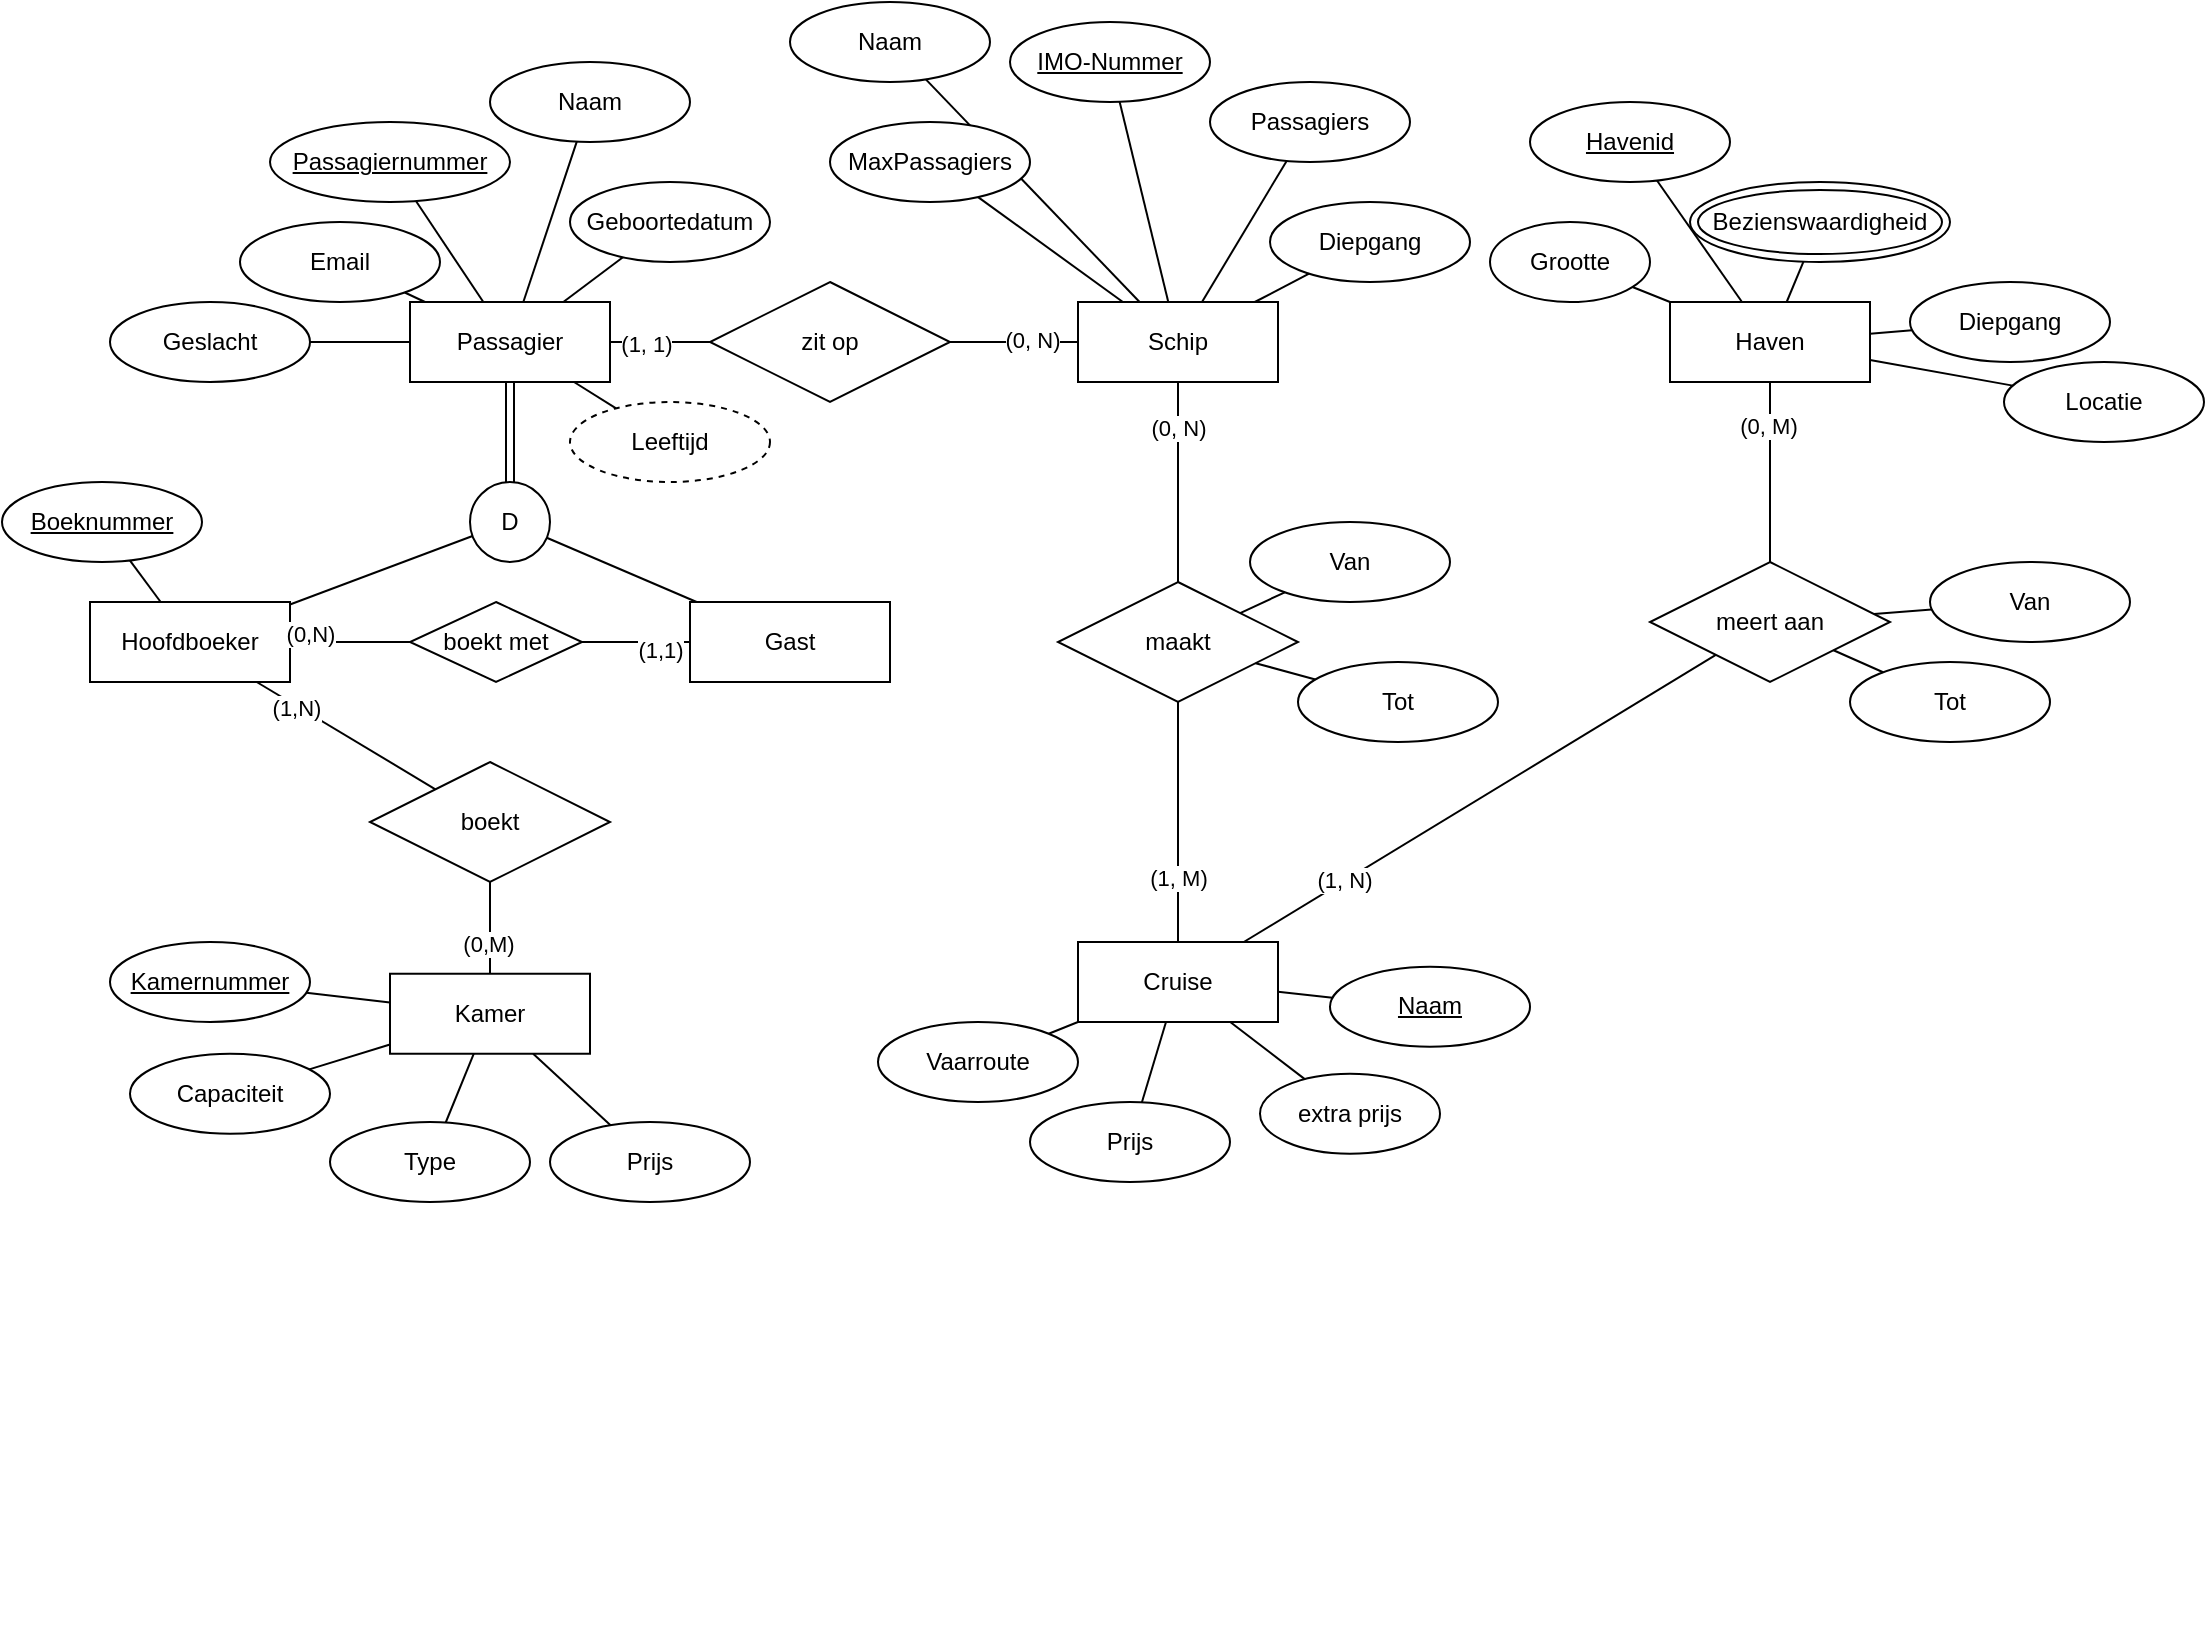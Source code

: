 <mxfile version="24.8.6" pages="2">
  <diagram name="Pagina-1" id="XRNuTaB9I9MSfYOUS6OP">
    <mxGraphModel dx="1827" dy="1629" grid="1" gridSize="10" guides="1" tooltips="1" connect="1" arrows="1" fold="1" page="1" pageScale="1" pageWidth="827" pageHeight="1169" math="0" shadow="0">
      <root>
        <mxCell id="0" />
        <mxCell id="1" parent="0" />
        <mxCell id="pUwQ2fJmEz475Cd50NN1-1" value="Schip" style="whiteSpace=wrap;html=1;align=center;" parent="1" vertex="1">
          <mxGeometry x="364" y="50" width="100" height="40" as="geometry" />
        </mxCell>
        <mxCell id="pUwQ2fJmEz475Cd50NN1-2" value="Naam" style="ellipse;whiteSpace=wrap;html=1;align=center;" parent="1" vertex="1">
          <mxGeometry x="220" y="-100" width="100" height="40" as="geometry" />
        </mxCell>
        <mxCell id="pUwQ2fJmEz475Cd50NN1-3" value="Passagiers" style="ellipse;whiteSpace=wrap;html=1;align=center;" parent="1" vertex="1">
          <mxGeometry x="430" y="-60" width="100" height="40" as="geometry" />
        </mxCell>
        <mxCell id="pUwQ2fJmEz475Cd50NN1-5" value="Cruise" style="whiteSpace=wrap;html=1;align=center;" parent="1" vertex="1">
          <mxGeometry x="364" y="370" width="100" height="40" as="geometry" />
        </mxCell>
        <mxCell id="pUwQ2fJmEz475Cd50NN1-6" value="maakt" style="shape=rhombus;perimeter=rhombusPerimeter;whiteSpace=wrap;html=1;align=center;" parent="1" vertex="1">
          <mxGeometry x="354" y="190" width="120" height="60" as="geometry" />
        </mxCell>
        <mxCell id="pUwQ2fJmEz475Cd50NN1-7" value="" style="endArrow=none;html=1;rounded=0;" parent="1" source="pUwQ2fJmEz475Cd50NN1-6" target="pUwQ2fJmEz475Cd50NN1-1" edge="1">
          <mxGeometry relative="1" as="geometry">
            <mxPoint x="360" y="210" as="sourcePoint" />
            <mxPoint x="520" y="210" as="targetPoint" />
          </mxGeometry>
        </mxCell>
        <mxCell id="pUwQ2fJmEz475Cd50NN1-18" value="(0, N)" style="edgeLabel;html=1;align=center;verticalAlign=middle;resizable=0;points=[];" parent="pUwQ2fJmEz475Cd50NN1-7" vertex="1" connectable="0">
          <mxGeometry x="0.538" relative="1" as="geometry">
            <mxPoint as="offset" />
          </mxGeometry>
        </mxCell>
        <mxCell id="pUwQ2fJmEz475Cd50NN1-8" value="" style="endArrow=none;html=1;rounded=0;" parent="1" edge="1">
          <mxGeometry relative="1" as="geometry">
            <mxPoint x="414" y="250" as="sourcePoint" />
            <mxPoint x="414" y="370" as="targetPoint" />
          </mxGeometry>
        </mxCell>
        <mxCell id="pUwQ2fJmEz475Cd50NN1-19" value="(1, M)" style="edgeLabel;html=1;align=center;verticalAlign=middle;resizable=0;points=[];" parent="pUwQ2fJmEz475Cd50NN1-8" vertex="1" connectable="0">
          <mxGeometry x="0.47" relative="1" as="geometry">
            <mxPoint as="offset" />
          </mxGeometry>
        </mxCell>
        <mxCell id="pUwQ2fJmEz475Cd50NN1-14" value="Grootte" style="ellipse;whiteSpace=wrap;html=1;align=center;" parent="1" vertex="1">
          <mxGeometry x="570" y="10" width="80" height="40" as="geometry" />
        </mxCell>
        <mxCell id="pUwQ2fJmEz475Cd50NN1-22" value="Haven" style="whiteSpace=wrap;html=1;align=center;" parent="1" vertex="1">
          <mxGeometry x="660" y="50" width="100" height="40" as="geometry" />
        </mxCell>
        <mxCell id="pUwQ2fJmEz475Cd50NN1-23" value="Diepgang" style="ellipse;whiteSpace=wrap;html=1;align=center;" parent="1" vertex="1">
          <mxGeometry x="460" width="100" height="40" as="geometry" />
        </mxCell>
        <mxCell id="pUwQ2fJmEz475Cd50NN1-24" value="Diepgang" style="ellipse;whiteSpace=wrap;html=1;align=center;" parent="1" vertex="1">
          <mxGeometry x="780" y="40" width="100" height="40" as="geometry" />
        </mxCell>
        <mxCell id="pUwQ2fJmEz475Cd50NN1-26" value="meert aan" style="shape=rhombus;perimeter=rhombusPerimeter;whiteSpace=wrap;html=1;align=center;" parent="1" vertex="1">
          <mxGeometry x="650" y="180" width="120" height="60" as="geometry" />
        </mxCell>
        <mxCell id="pUwQ2fJmEz475Cd50NN1-27" value="" style="endArrow=none;html=1;rounded=0;" parent="1" source="pUwQ2fJmEz475Cd50NN1-5" target="pUwQ2fJmEz475Cd50NN1-26" edge="1">
          <mxGeometry relative="1" as="geometry">
            <mxPoint x="360" y="210" as="sourcePoint" />
            <mxPoint x="520" y="210" as="targetPoint" />
          </mxGeometry>
        </mxCell>
        <mxCell id="pUwQ2fJmEz475Cd50NN1-29" value="(1, N)" style="edgeLabel;html=1;align=center;verticalAlign=middle;resizable=0;points=[];" parent="pUwQ2fJmEz475Cd50NN1-27" vertex="1" connectable="0">
          <mxGeometry x="-0.576" y="1" relative="1" as="geometry">
            <mxPoint as="offset" />
          </mxGeometry>
        </mxCell>
        <mxCell id="pUwQ2fJmEz475Cd50NN1-28" value="" style="endArrow=none;html=1;rounded=0;" parent="1" source="pUwQ2fJmEz475Cd50NN1-22" target="pUwQ2fJmEz475Cd50NN1-26" edge="1">
          <mxGeometry relative="1" as="geometry">
            <mxPoint x="360" y="210" as="sourcePoint" />
            <mxPoint x="520" y="210" as="targetPoint" />
          </mxGeometry>
        </mxCell>
        <mxCell id="pUwQ2fJmEz475Cd50NN1-30" value="(0, M)" style="edgeLabel;html=1;align=center;verticalAlign=middle;resizable=0;points=[];" parent="pUwQ2fJmEz475Cd50NN1-28" vertex="1" connectable="0">
          <mxGeometry x="-0.52" y="-1" relative="1" as="geometry">
            <mxPoint as="offset" />
          </mxGeometry>
        </mxCell>
        <mxCell id="pUwQ2fJmEz475Cd50NN1-31" value="Passagier" style="whiteSpace=wrap;html=1;align=center;" parent="1" vertex="1">
          <mxGeometry x="30" y="50" width="100" height="40" as="geometry" />
        </mxCell>
        <mxCell id="pUwQ2fJmEz475Cd50NN1-32" value="zit op" style="shape=rhombus;perimeter=rhombusPerimeter;whiteSpace=wrap;html=1;align=center;" parent="1" vertex="1">
          <mxGeometry x="180" y="40" width="120" height="60" as="geometry" />
        </mxCell>
        <mxCell id="pUwQ2fJmEz475Cd50NN1-33" value="" style="endArrow=none;html=1;rounded=0;" parent="1" source="pUwQ2fJmEz475Cd50NN1-32" target="pUwQ2fJmEz475Cd50NN1-1" edge="1">
          <mxGeometry relative="1" as="geometry">
            <mxPoint x="360" y="210" as="sourcePoint" />
            <mxPoint x="520" y="210" as="targetPoint" />
          </mxGeometry>
        </mxCell>
        <mxCell id="pUwQ2fJmEz475Cd50NN1-40" value="(0, N)" style="edgeLabel;html=1;align=center;verticalAlign=middle;resizable=0;points=[];" parent="pUwQ2fJmEz475Cd50NN1-33" vertex="1" connectable="0">
          <mxGeometry x="0.277" y="1" relative="1" as="geometry">
            <mxPoint as="offset" />
          </mxGeometry>
        </mxCell>
        <mxCell id="pUwQ2fJmEz475Cd50NN1-35" value="Naam" style="ellipse;whiteSpace=wrap;html=1;align=center;" parent="1" vertex="1">
          <mxGeometry x="70" y="-70" width="100" height="40" as="geometry" />
        </mxCell>
        <mxCell id="pUwQ2fJmEz475Cd50NN1-36" value="boekt met" style="shape=rhombus;perimeter=rhombusPerimeter;whiteSpace=wrap;html=1;align=center;" parent="1" vertex="1">
          <mxGeometry x="30" y="200" width="86" height="40" as="geometry" />
        </mxCell>
        <mxCell id="qJNfwfcQ3lbtcBfEXmdF-6" value="extra prijs" style="ellipse;whiteSpace=wrap;html=1;" parent="1" vertex="1">
          <mxGeometry x="455" y="435.87" width="90" height="40" as="geometry" />
        </mxCell>
        <mxCell id="qJNfwfcQ3lbtcBfEXmdF-8" value="" style="ellipse;whiteSpace=wrap;html=1;align=center;aspect=fixed;fillColor=none;strokeColor=none;resizable=0;perimeter=centerPerimeter;rotatable=0;allowArrows=0;points=[];outlineConnect=1;" parent="1" vertex="1">
          <mxGeometry x="344" y="170" width="10" height="10" as="geometry" />
        </mxCell>
        <mxCell id="qJNfwfcQ3lbtcBfEXmdF-9" value="Hoofdboeker" style="whiteSpace=wrap;html=1;align=center;" parent="1" vertex="1">
          <mxGeometry x="-130" y="200" width="100" height="40" as="geometry" />
        </mxCell>
        <mxCell id="qJNfwfcQ3lbtcBfEXmdF-10" value="Gast" style="whiteSpace=wrap;html=1;align=center;" parent="1" vertex="1">
          <mxGeometry x="170" y="200" width="100" height="40" as="geometry" />
        </mxCell>
        <mxCell id="qJNfwfcQ3lbtcBfEXmdF-12" value="D" style="ellipse;whiteSpace=wrap;html=1;aspect=fixed;" parent="1" vertex="1">
          <mxGeometry x="60" y="140" width="40" height="40" as="geometry" />
        </mxCell>
        <mxCell id="qJNfwfcQ3lbtcBfEXmdF-14" value="" style="endArrow=none;html=1;rounded=0;" parent="1" source="qJNfwfcQ3lbtcBfEXmdF-9" target="qJNfwfcQ3lbtcBfEXmdF-12" edge="1">
          <mxGeometry width="50" height="50" relative="1" as="geometry">
            <mxPoint x="373.7" y="240" as="sourcePoint" />
            <mxPoint x="470.004" y="189.319" as="targetPoint" />
          </mxGeometry>
        </mxCell>
        <mxCell id="qJNfwfcQ3lbtcBfEXmdF-15" value="" style="endArrow=none;html=1;rounded=0;" parent="1" source="qJNfwfcQ3lbtcBfEXmdF-10" target="qJNfwfcQ3lbtcBfEXmdF-12" edge="1">
          <mxGeometry width="50" height="50" relative="1" as="geometry">
            <mxPoint x="350" y="260" as="sourcePoint" />
            <mxPoint x="400" y="210" as="targetPoint" />
          </mxGeometry>
        </mxCell>
        <mxCell id="qJNfwfcQ3lbtcBfEXmdF-18" value="" style="ellipse;whiteSpace=wrap;html=1;align=center;aspect=fixed;fillColor=none;strokeColor=none;resizable=0;perimeter=centerPerimeter;rotatable=0;allowArrows=0;points=[];outlineConnect=1;" parent="1" vertex="1">
          <mxGeometry x="360" y="230" width="10" height="10" as="geometry" />
        </mxCell>
        <mxCell id="qJNfwfcQ3lbtcBfEXmdF-20" value="" style="ellipse;whiteSpace=wrap;html=1;align=center;aspect=fixed;fillColor=none;strokeColor=none;resizable=0;perimeter=centerPerimeter;rotatable=0;allowArrows=0;points=[];outlineConnect=1;" parent="1" vertex="1">
          <mxGeometry x="360" y="230" width="10" height="10" as="geometry" />
        </mxCell>
        <mxCell id="qJNfwfcQ3lbtcBfEXmdF-21" value="" style="endArrow=none;html=1;rounded=0;" parent="1" source="pUwQ2fJmEz475Cd50NN1-36" target="qJNfwfcQ3lbtcBfEXmdF-9" edge="1">
          <mxGeometry width="50" height="50" relative="1" as="geometry">
            <mxPoint x="491.059" y="265.376" as="sourcePoint" />
            <mxPoint x="551" y="256.993" as="targetPoint" />
          </mxGeometry>
        </mxCell>
        <mxCell id="qJNfwfcQ3lbtcBfEXmdF-24" value="(0,N)" style="edgeLabel;html=1;align=center;verticalAlign=middle;resizable=0;points=[];" parent="qJNfwfcQ3lbtcBfEXmdF-21" vertex="1" connectable="0">
          <mxGeometry x="0.361" y="-2" relative="1" as="geometry">
            <mxPoint x="-9" y="-2" as="offset" />
          </mxGeometry>
        </mxCell>
        <mxCell id="qJNfwfcQ3lbtcBfEXmdF-22" value="" style="endArrow=none;html=1;rounded=0;" parent="1" source="qJNfwfcQ3lbtcBfEXmdF-10" target="pUwQ2fJmEz475Cd50NN1-36" edge="1">
          <mxGeometry width="50" height="50" relative="1" as="geometry">
            <mxPoint x="350" y="260" as="sourcePoint" />
            <mxPoint x="400" y="210" as="targetPoint" />
          </mxGeometry>
        </mxCell>
        <mxCell id="qJNfwfcQ3lbtcBfEXmdF-23" value="(1,1)" style="edgeLabel;html=1;align=center;verticalAlign=middle;resizable=0;points=[];" parent="qJNfwfcQ3lbtcBfEXmdF-22" vertex="1" connectable="0">
          <mxGeometry x="-0.452" y="2" relative="1" as="geometry">
            <mxPoint y="2" as="offset" />
          </mxGeometry>
        </mxCell>
        <mxCell id="qJNfwfcQ3lbtcBfEXmdF-25" value="" style="endArrow=none;html=1;rounded=0;" parent="1" source="pUwQ2fJmEz475Cd50NN1-32" target="pUwQ2fJmEz475Cd50NN1-31" edge="1">
          <mxGeometry width="50" height="50" relative="1" as="geometry">
            <mxPoint x="220" y="40" as="sourcePoint" />
            <mxPoint x="170" y="40" as="targetPoint" />
          </mxGeometry>
        </mxCell>
        <mxCell id="qJNfwfcQ3lbtcBfEXmdF-74" value="(1, 1)" style="edgeLabel;html=1;align=center;verticalAlign=middle;resizable=0;points=[];" parent="qJNfwfcQ3lbtcBfEXmdF-25" vertex="1" connectable="0">
          <mxGeometry x="0.303" y="1" relative="1" as="geometry">
            <mxPoint as="offset" />
          </mxGeometry>
        </mxCell>
        <mxCell id="qJNfwfcQ3lbtcBfEXmdF-28" value="Bezienswaardigheid" style="ellipse;shape=doubleEllipse;whiteSpace=wrap;html=1;" parent="1" vertex="1">
          <mxGeometry x="670" y="-10" width="130" height="40" as="geometry" />
        </mxCell>
        <mxCell id="qJNfwfcQ3lbtcBfEXmdF-43" value="" style="ellipse;whiteSpace=wrap;html=1;align=center;aspect=fixed;fillColor=none;strokeColor=none;resizable=0;perimeter=centerPerimeter;rotatable=0;allowArrows=0;points=[];outlineConnect=1;" parent="1" vertex="1">
          <mxGeometry x="400" y="710" width="10" height="10" as="geometry" />
        </mxCell>
        <mxCell id="qJNfwfcQ3lbtcBfEXmdF-50" value="" style="endArrow=none;html=1;rounded=0;" parent="1" source="qJNfwfcQ3lbtcBfEXmdF-78" target="qJNfwfcQ3lbtcBfEXmdF-77" edge="1">
          <mxGeometry width="50" height="50" relative="1" as="geometry">
            <mxPoint x="147.3" y="392.36" as="sourcePoint" />
            <mxPoint x="81.271" y="339.996" as="targetPoint" />
          </mxGeometry>
        </mxCell>
        <mxCell id="qJNfwfcQ3lbtcBfEXmdF-53" value="(0,M)" style="edgeLabel;html=1;align=center;verticalAlign=middle;resizable=0;points=[];" parent="qJNfwfcQ3lbtcBfEXmdF-50" vertex="1" connectable="0">
          <mxGeometry x="-0.343" y="1" relative="1" as="geometry">
            <mxPoint as="offset" />
          </mxGeometry>
        </mxCell>
        <mxCell id="qJNfwfcQ3lbtcBfEXmdF-51" value="" style="endArrow=none;html=1;rounded=0;" parent="1" source="qJNfwfcQ3lbtcBfEXmdF-77" target="qJNfwfcQ3lbtcBfEXmdF-9" edge="1">
          <mxGeometry width="50" height="50" relative="1" as="geometry">
            <mxPoint x="38.646" y="407.096" as="sourcePoint" />
            <mxPoint x="300" y="520" as="targetPoint" />
          </mxGeometry>
        </mxCell>
        <mxCell id="qJNfwfcQ3lbtcBfEXmdF-52" value="(1,N)" style="edgeLabel;html=1;align=center;verticalAlign=middle;resizable=0;points=[];" parent="qJNfwfcQ3lbtcBfEXmdF-51" vertex="1" connectable="0">
          <mxGeometry x="0.563" y="1" relative="1" as="geometry">
            <mxPoint as="offset" />
          </mxGeometry>
        </mxCell>
        <mxCell id="qJNfwfcQ3lbtcBfEXmdF-59" value="" style="endArrow=none;html=1;rounded=0;" parent="1" source="cuRq2xwsvb8BkS9qzXSF-5" target="pUwQ2fJmEz475Cd50NN1-5" edge="1">
          <mxGeometry width="50" height="50" relative="1" as="geometry">
            <mxPoint x="467.639" y="432.111" as="sourcePoint" />
            <mxPoint x="20" y="260" as="targetPoint" />
          </mxGeometry>
        </mxCell>
        <mxCell id="qJNfwfcQ3lbtcBfEXmdF-60" value="" style="endArrow=none;html=1;rounded=0;" parent="1" source="qJNfwfcQ3lbtcBfEXmdF-95" target="pUwQ2fJmEz475Cd50NN1-5" edge="1">
          <mxGeometry width="50" height="50" relative="1" as="geometry">
            <mxPoint x="383.63" y="443.307" as="sourcePoint" />
            <mxPoint x="233.333" y="423.51" as="targetPoint" />
          </mxGeometry>
        </mxCell>
        <mxCell id="qJNfwfcQ3lbtcBfEXmdF-61" value="" style="endArrow=none;html=1;rounded=0;" parent="1" source="qJNfwfcQ3lbtcBfEXmdF-6" target="pUwQ2fJmEz475Cd50NN1-5" edge="1">
          <mxGeometry width="50" height="50" relative="1" as="geometry">
            <mxPoint x="100" y="580" as="sourcePoint" />
            <mxPoint x="150" y="530" as="targetPoint" />
          </mxGeometry>
        </mxCell>
        <mxCell id="qJNfwfcQ3lbtcBfEXmdF-64" value="" style="endArrow=none;html=1;rounded=0;" parent="1" source="pUwQ2fJmEz475Cd50NN1-31" target="pUwQ2fJmEz475Cd50NN1-35" edge="1">
          <mxGeometry width="50" height="50" relative="1" as="geometry">
            <mxPoint x="430" y="110" as="sourcePoint" />
            <mxPoint x="480" y="60" as="targetPoint" />
          </mxGeometry>
        </mxCell>
        <mxCell id="qJNfwfcQ3lbtcBfEXmdF-65" value="" style="endArrow=none;html=1;rounded=0;" parent="1" source="pUwQ2fJmEz475Cd50NN1-1" target="pUwQ2fJmEz475Cd50NN1-2" edge="1">
          <mxGeometry width="50" height="50" relative="1" as="geometry">
            <mxPoint x="325" y="-10" as="sourcePoint" />
            <mxPoint x="375" y="-60" as="targetPoint" />
          </mxGeometry>
        </mxCell>
        <mxCell id="qJNfwfcQ3lbtcBfEXmdF-67" value="" style="endArrow=none;html=1;rounded=0;" parent="1" source="pUwQ2fJmEz475Cd50NN1-1" target="pUwQ2fJmEz475Cd50NN1-23" edge="1">
          <mxGeometry width="50" height="50" relative="1" as="geometry">
            <mxPoint x="430" y="110" as="sourcePoint" />
            <mxPoint x="480" y="60" as="targetPoint" />
          </mxGeometry>
        </mxCell>
        <mxCell id="qJNfwfcQ3lbtcBfEXmdF-68" value="" style="endArrow=none;html=1;rounded=0;" parent="1" source="pUwQ2fJmEz475Cd50NN1-1" target="pUwQ2fJmEz475Cd50NN1-3" edge="1">
          <mxGeometry width="50" height="50" relative="1" as="geometry">
            <mxPoint x="260" y="50" as="sourcePoint" />
            <mxPoint x="310" as="targetPoint" />
          </mxGeometry>
        </mxCell>
        <mxCell id="qJNfwfcQ3lbtcBfEXmdF-71" value="" style="endArrow=none;html=1;rounded=0;" parent="1" source="pUwQ2fJmEz475Cd50NN1-22" target="pUwQ2fJmEz475Cd50NN1-24" edge="1">
          <mxGeometry relative="1" as="geometry">
            <mxPoint x="390" y="110" as="sourcePoint" />
            <mxPoint x="550" y="110" as="targetPoint" />
          </mxGeometry>
        </mxCell>
        <mxCell id="qJNfwfcQ3lbtcBfEXmdF-72" value="" style="endArrow=none;html=1;rounded=0;" parent="1" source="pUwQ2fJmEz475Cd50NN1-22" target="qJNfwfcQ3lbtcBfEXmdF-28" edge="1">
          <mxGeometry relative="1" as="geometry">
            <mxPoint x="390" y="110" as="sourcePoint" />
            <mxPoint x="550" y="110" as="targetPoint" />
          </mxGeometry>
        </mxCell>
        <mxCell id="qJNfwfcQ3lbtcBfEXmdF-73" value="" style="endArrow=none;html=1;rounded=0;" parent="1" source="pUwQ2fJmEz475Cd50NN1-22" target="pUwQ2fJmEz475Cd50NN1-14" edge="1">
          <mxGeometry relative="1" as="geometry">
            <mxPoint x="390" y="110" as="sourcePoint" />
            <mxPoint x="550" y="110" as="targetPoint" />
          </mxGeometry>
        </mxCell>
        <mxCell id="qJNfwfcQ3lbtcBfEXmdF-75" value="" style="shape=link;html=1;rounded=0;" parent="1" source="pUwQ2fJmEz475Cd50NN1-31" target="qJNfwfcQ3lbtcBfEXmdF-12" edge="1">
          <mxGeometry relative="1" as="geometry">
            <mxPoint x="390" y="170" as="sourcePoint" />
            <mxPoint x="550" y="170" as="targetPoint" />
          </mxGeometry>
        </mxCell>
        <mxCell id="qJNfwfcQ3lbtcBfEXmdF-77" value="boekt" style="shape=rhombus;perimeter=rhombusPerimeter;whiteSpace=wrap;html=1;align=center;" parent="1" vertex="1">
          <mxGeometry x="10" y="280" width="120" height="60" as="geometry" />
        </mxCell>
        <mxCell id="qJNfwfcQ3lbtcBfEXmdF-78" value="Kamer" style="whiteSpace=wrap;html=1;align=center;" parent="1" vertex="1">
          <mxGeometry x="20" y="385.87" width="100" height="40" as="geometry" />
        </mxCell>
        <mxCell id="qJNfwfcQ3lbtcBfEXmdF-83" value="Type" style="ellipse;whiteSpace=wrap;html=1;align=center;" parent="1" vertex="1">
          <mxGeometry x="-10" y="460" width="100" height="40" as="geometry" />
        </mxCell>
        <mxCell id="qJNfwfcQ3lbtcBfEXmdF-84" value="Capaciteit" style="ellipse;whiteSpace=wrap;html=1;align=center;" parent="1" vertex="1">
          <mxGeometry x="-110" y="425.87" width="100" height="40" as="geometry" />
        </mxCell>
        <mxCell id="qJNfwfcQ3lbtcBfEXmdF-86" value="Prijs" style="ellipse;whiteSpace=wrap;html=1;align=center;" parent="1" vertex="1">
          <mxGeometry x="100" y="460" width="100" height="40" as="geometry" />
        </mxCell>
        <mxCell id="qJNfwfcQ3lbtcBfEXmdF-87" value="" style="endArrow=none;html=1;rounded=0;" parent="1" source="qJNfwfcQ3lbtcBfEXmdF-78" target="qJNfwfcQ3lbtcBfEXmdF-84" edge="1">
          <mxGeometry relative="1" as="geometry">
            <mxPoint x="346" y="422.36" as="sourcePoint" />
            <mxPoint x="506" y="422.36" as="targetPoint" />
          </mxGeometry>
        </mxCell>
        <mxCell id="qJNfwfcQ3lbtcBfEXmdF-88" value="" style="endArrow=none;html=1;rounded=0;" parent="1" source="qJNfwfcQ3lbtcBfEXmdF-83" target="qJNfwfcQ3lbtcBfEXmdF-78" edge="1">
          <mxGeometry relative="1" as="geometry">
            <mxPoint x="346" y="422.36" as="sourcePoint" />
            <mxPoint x="506" y="422.36" as="targetPoint" />
          </mxGeometry>
        </mxCell>
        <mxCell id="qJNfwfcQ3lbtcBfEXmdF-89" value="" style="endArrow=none;html=1;rounded=0;" parent="1" source="qJNfwfcQ3lbtcBfEXmdF-86" target="qJNfwfcQ3lbtcBfEXmdF-78" edge="1">
          <mxGeometry relative="1" as="geometry">
            <mxPoint x="346" y="422.36" as="sourcePoint" />
            <mxPoint x="506" y="422.36" as="targetPoint" />
          </mxGeometry>
        </mxCell>
        <mxCell id="qJNfwfcQ3lbtcBfEXmdF-90" value="" style="endArrow=none;html=1;rounded=0;" parent="1" source="cuRq2xwsvb8BkS9qzXSF-6" target="qJNfwfcQ3lbtcBfEXmdF-78" edge="1">
          <mxGeometry relative="1" as="geometry">
            <mxPoint x="140.799" y="376.564" as="sourcePoint" />
            <mxPoint x="506" y="422.36" as="targetPoint" />
          </mxGeometry>
        </mxCell>
        <mxCell id="qJNfwfcQ3lbtcBfEXmdF-92" value="MaxPassagiers" style="ellipse;whiteSpace=wrap;html=1;align=center;" parent="1" vertex="1">
          <mxGeometry x="240" y="-40" width="100" height="40" as="geometry" />
        </mxCell>
        <mxCell id="qJNfwfcQ3lbtcBfEXmdF-94" value="" style="endArrow=none;html=1;rounded=0;" parent="1" source="qJNfwfcQ3lbtcBfEXmdF-92" target="pUwQ2fJmEz475Cd50NN1-1" edge="1">
          <mxGeometry relative="1" as="geometry">
            <mxPoint x="430" y="260" as="sourcePoint" />
            <mxPoint x="590" y="260" as="targetPoint" />
          </mxGeometry>
        </mxCell>
        <mxCell id="qJNfwfcQ3lbtcBfEXmdF-95" value="Prijs" style="ellipse;whiteSpace=wrap;html=1;align=center;" parent="1" vertex="1">
          <mxGeometry x="340" y="450" width="100" height="40" as="geometry" />
        </mxCell>
        <mxCell id="qJNfwfcQ3lbtcBfEXmdF-97" value="Email" style="ellipse;whiteSpace=wrap;html=1;align=center;" parent="1" vertex="1">
          <mxGeometry x="-55" y="10" width="100" height="40" as="geometry" />
        </mxCell>
        <mxCell id="qJNfwfcQ3lbtcBfEXmdF-98" value="Geslacht" style="ellipse;whiteSpace=wrap;html=1;align=center;" parent="1" vertex="1">
          <mxGeometry x="-120" y="50" width="100" height="40" as="geometry" />
        </mxCell>
        <mxCell id="qJNfwfcQ3lbtcBfEXmdF-101" value="Boeknummer" style="ellipse;whiteSpace=wrap;html=1;align=center;fontStyle=4;" parent="1" vertex="1">
          <mxGeometry x="-174" y="140" width="100" height="40" as="geometry" />
        </mxCell>
        <mxCell id="qJNfwfcQ3lbtcBfEXmdF-102" value="" style="endArrow=none;html=1;rounded=0;" parent="1" source="qJNfwfcQ3lbtcBfEXmdF-101" target="qJNfwfcQ3lbtcBfEXmdF-9" edge="1">
          <mxGeometry relative="1" as="geometry">
            <mxPoint x="210" y="170" as="sourcePoint" />
            <mxPoint x="370" y="170" as="targetPoint" />
          </mxGeometry>
        </mxCell>
        <mxCell id="qJNfwfcQ3lbtcBfEXmdF-103" value="" style="endArrow=none;html=1;rounded=0;" parent="1" source="pUwQ2fJmEz475Cd50NN1-31" target="qJNfwfcQ3lbtcBfEXmdF-98" edge="1">
          <mxGeometry relative="1" as="geometry">
            <mxPoint x="240" y="220" as="sourcePoint" />
            <mxPoint x="400" y="220" as="targetPoint" />
          </mxGeometry>
        </mxCell>
        <mxCell id="qJNfwfcQ3lbtcBfEXmdF-104" value="" style="endArrow=none;html=1;rounded=0;" parent="1" source="pUwQ2fJmEz475Cd50NN1-31" target="qJNfwfcQ3lbtcBfEXmdF-97" edge="1">
          <mxGeometry relative="1" as="geometry">
            <mxPoint x="240" y="220" as="sourcePoint" />
            <mxPoint x="400" y="220" as="targetPoint" />
          </mxGeometry>
        </mxCell>
        <mxCell id="qJNfwfcQ3lbtcBfEXmdF-105" value="" style="endArrow=none;html=1;rounded=0;" parent="1" source="pUwQ2fJmEz475Cd50NN1-31" target="wY1Jhq9nbb_D-YmXi5Cw-1" edge="1">
          <mxGeometry relative="1" as="geometry">
            <mxPoint x="240" y="220" as="sourcePoint" />
            <mxPoint x="111.43" y="38.57" as="targetPoint" />
          </mxGeometry>
        </mxCell>
        <mxCell id="DrXieHFXnKrN3Des5yO1-2" value="IMO-Nummer" style="ellipse;whiteSpace=wrap;html=1;align=center;fontStyle=4;" vertex="1" parent="1">
          <mxGeometry x="330" y="-90" width="100" height="40" as="geometry" />
        </mxCell>
        <mxCell id="DrXieHFXnKrN3Des5yO1-3" style="edgeStyle=orthogonalEdgeStyle;rounded=0;orthogonalLoop=1;jettySize=auto;html=1;exitX=0.5;exitY=1;exitDx=0;exitDy=0;" edge="1" parent="1" source="DrXieHFXnKrN3Des5yO1-2" target="DrXieHFXnKrN3Des5yO1-2">
          <mxGeometry relative="1" as="geometry" />
        </mxCell>
        <mxCell id="DrXieHFXnKrN3Des5yO1-4" value="" style="endArrow=none;html=1;rounded=0;" edge="1" parent="1" source="DrXieHFXnKrN3Des5yO1-2" target="pUwQ2fJmEz475Cd50NN1-1">
          <mxGeometry relative="1" as="geometry">
            <mxPoint x="400" y="80" as="sourcePoint" />
            <mxPoint x="560" y="80" as="targetPoint" />
          </mxGeometry>
        </mxCell>
        <mxCell id="cuRq2xwsvb8BkS9qzXSF-2" value="" style="endArrow=none;html=1;rounded=0;" edge="1" parent="1" source="pUwQ2fJmEz475Cd50NN1-22" target="5feP8xrwqYPuZHJrp24q-1">
          <mxGeometry relative="1" as="geometry">
            <mxPoint x="630" y="80" as="sourcePoint" />
            <mxPoint x="795.373" y="105.572" as="targetPoint" />
          </mxGeometry>
        </mxCell>
        <mxCell id="cuRq2xwsvb8BkS9qzXSF-5" value="Naam" style="ellipse;whiteSpace=wrap;html=1;align=center;fontStyle=4;" vertex="1" parent="1">
          <mxGeometry x="490" y="382.36" width="100" height="40" as="geometry" />
        </mxCell>
        <mxCell id="cuRq2xwsvb8BkS9qzXSF-6" value="Kamernummer" style="ellipse;whiteSpace=wrap;html=1;align=center;fontStyle=4;" vertex="1" parent="1">
          <mxGeometry x="-120" y="370" width="100" height="40" as="geometry" />
        </mxCell>
        <mxCell id="cuRq2xwsvb8BkS9qzXSF-8" value="Passagiernummer" style="ellipse;whiteSpace=wrap;html=1;align=center;fontStyle=4;" vertex="1" parent="1">
          <mxGeometry x="-40" y="-40" width="120" height="40" as="geometry" />
        </mxCell>
        <mxCell id="cuRq2xwsvb8BkS9qzXSF-9" value="" style="endArrow=none;html=1;rounded=0;" edge="1" parent="1" source="cuRq2xwsvb8BkS9qzXSF-8" target="pUwQ2fJmEz475Cd50NN1-31">
          <mxGeometry relative="1" as="geometry">
            <mxPoint x="280" y="130" as="sourcePoint" />
            <mxPoint x="440" y="130" as="targetPoint" />
          </mxGeometry>
        </mxCell>
        <mxCell id="wY1Jhq9nbb_D-YmXi5Cw-1" value="Geboortedatum" style="ellipse;whiteSpace=wrap;html=1;align=center;" vertex="1" parent="1">
          <mxGeometry x="110" y="-10" width="100" height="40" as="geometry" />
        </mxCell>
        <mxCell id="wY1Jhq9nbb_D-YmXi5Cw-2" value="Leeftijd" style="ellipse;whiteSpace=wrap;html=1;align=center;dashed=1;" vertex="1" parent="1">
          <mxGeometry x="110" y="100" width="100" height="40" as="geometry" />
        </mxCell>
        <mxCell id="wY1Jhq9nbb_D-YmXi5Cw-3" value="" style="endArrow=none;html=1;rounded=0;" edge="1" parent="1" source="pUwQ2fJmEz475Cd50NN1-31" target="wY1Jhq9nbb_D-YmXi5Cw-2">
          <mxGeometry relative="1" as="geometry">
            <mxPoint x="180" y="80" as="sourcePoint" />
            <mxPoint x="340" y="80" as="targetPoint" />
          </mxGeometry>
        </mxCell>
        <mxCell id="5feP8xrwqYPuZHJrp24q-1" value="Locatie" style="ellipse;whiteSpace=wrap;html=1;align=center;" vertex="1" parent="1">
          <mxGeometry x="827" y="80" width="100" height="40" as="geometry" />
        </mxCell>
        <mxCell id="5feP8xrwqYPuZHJrp24q-2" value="Havenid" style="ellipse;whiteSpace=wrap;html=1;align=center;fontStyle=4;" vertex="1" parent="1">
          <mxGeometry x="590" y="-50" width="100" height="40" as="geometry" />
        </mxCell>
        <mxCell id="5feP8xrwqYPuZHJrp24q-4" value="" style="endArrow=none;html=1;rounded=0;" edge="1" parent="1" source="5feP8xrwqYPuZHJrp24q-2" target="pUwQ2fJmEz475Cd50NN1-22">
          <mxGeometry relative="1" as="geometry">
            <mxPoint x="700" y="130" as="sourcePoint" />
            <mxPoint x="860" y="130" as="targetPoint" />
          </mxGeometry>
        </mxCell>
        <mxCell id="Md8f5wel5p4pY7qYxArj-1" value="Van" style="ellipse;whiteSpace=wrap;html=1;align=center;" vertex="1" parent="1">
          <mxGeometry x="450" y="160" width="100" height="40" as="geometry" />
        </mxCell>
        <mxCell id="Md8f5wel5p4pY7qYxArj-2" value="" style="endArrow=none;html=1;rounded=0;" edge="1" parent="1" source="pUwQ2fJmEz475Cd50NN1-6" target="Md8f5wel5p4pY7qYxArj-1">
          <mxGeometry relative="1" as="geometry">
            <mxPoint x="520" y="260" as="sourcePoint" />
            <mxPoint x="680" y="260" as="targetPoint" />
          </mxGeometry>
        </mxCell>
        <mxCell id="Md8f5wel5p4pY7qYxArj-3" value="Tot" style="ellipse;whiteSpace=wrap;html=1;align=center;" vertex="1" parent="1">
          <mxGeometry x="474" y="230" width="100" height="40" as="geometry" />
        </mxCell>
        <mxCell id="Md8f5wel5p4pY7qYxArj-4" value="" style="endArrow=none;html=1;rounded=0;" edge="1" parent="1" source="pUwQ2fJmEz475Cd50NN1-6" target="Md8f5wel5p4pY7qYxArj-3">
          <mxGeometry relative="1" as="geometry">
            <mxPoint x="520" y="260" as="sourcePoint" />
            <mxPoint x="680" y="260" as="targetPoint" />
          </mxGeometry>
        </mxCell>
        <mxCell id="Md8f5wel5p4pY7qYxArj-5" value="Van" style="ellipse;whiteSpace=wrap;html=1;align=center;" vertex="1" parent="1">
          <mxGeometry x="790" y="180" width="100" height="40" as="geometry" />
        </mxCell>
        <mxCell id="Md8f5wel5p4pY7qYxArj-6" value="Tot" style="ellipse;whiteSpace=wrap;html=1;align=center;" vertex="1" parent="1">
          <mxGeometry x="750" y="230" width="100" height="40" as="geometry" />
        </mxCell>
        <mxCell id="Md8f5wel5p4pY7qYxArj-7" value="" style="endArrow=none;html=1;rounded=0;" edge="1" parent="1" source="pUwQ2fJmEz475Cd50NN1-26" target="Md8f5wel5p4pY7qYxArj-5">
          <mxGeometry relative="1" as="geometry">
            <mxPoint x="490" y="230" as="sourcePoint" />
            <mxPoint x="650" y="230" as="targetPoint" />
          </mxGeometry>
        </mxCell>
        <mxCell id="Md8f5wel5p4pY7qYxArj-8" value="" style="endArrow=none;html=1;rounded=0;" edge="1" parent="1" source="pUwQ2fJmEz475Cd50NN1-26" target="Md8f5wel5p4pY7qYxArj-6">
          <mxGeometry relative="1" as="geometry">
            <mxPoint x="490" y="230" as="sourcePoint" />
            <mxPoint x="650" y="230" as="targetPoint" />
          </mxGeometry>
        </mxCell>
        <mxCell id="Md8f5wel5p4pY7qYxArj-9" value="Vaarroute" style="ellipse;whiteSpace=wrap;html=1;align=center;" vertex="1" parent="1">
          <mxGeometry x="264" y="410" width="100" height="40" as="geometry" />
        </mxCell>
        <mxCell id="Md8f5wel5p4pY7qYxArj-10" value="" style="endArrow=none;html=1;rounded=0;" edge="1" parent="1" source="Md8f5wel5p4pY7qYxArj-9" target="pUwQ2fJmEz475Cd50NN1-5">
          <mxGeometry relative="1" as="geometry">
            <mxPoint x="490" y="280" as="sourcePoint" />
            <mxPoint x="650" y="280" as="targetPoint" />
          </mxGeometry>
        </mxCell>
      </root>
    </mxGraphModel>
  </diagram>
  <diagram id="SP2dFEZDh3TPaswkHiMf" name="Pagina-2">
    <mxGraphModel dx="1877" dy="530" grid="1" gridSize="10" guides="1" tooltips="1" connect="1" arrows="1" fold="1" page="1" pageScale="1" pageWidth="827" pageHeight="1169" math="0" shadow="0">
      <root>
        <mxCell id="0" />
        <mxCell id="1" parent="0" />
        <mxCell id="puPzJixs3Y_ezsmxFopt-1" value="Passagier" style="shape=table;startSize=30;container=1;collapsible=1;childLayout=tableLayout;fixedRows=1;rowLines=0;fontStyle=1;align=center;resizeLast=1;html=1;" vertex="1" parent="1">
          <mxGeometry x="350" y="300" width="180" height="240" as="geometry">
            <mxRectangle x="40" y="70" width="90" height="30" as="alternateBounds" />
          </mxGeometry>
        </mxCell>
        <mxCell id="puPzJixs3Y_ezsmxFopt-2" value="" style="shape=tableRow;horizontal=0;startSize=0;swimlaneHead=0;swimlaneBody=0;fillColor=none;collapsible=0;dropTarget=0;points=[[0,0.5],[1,0.5]];portConstraint=eastwest;top=0;left=0;right=0;bottom=1;" vertex="1" parent="puPzJixs3Y_ezsmxFopt-1">
          <mxGeometry y="30" width="180" height="30" as="geometry" />
        </mxCell>
        <mxCell id="puPzJixs3Y_ezsmxFopt-3" value="PK" style="shape=partialRectangle;connectable=0;fillColor=none;top=0;left=0;bottom=0;right=0;fontStyle=1;overflow=hidden;whiteSpace=wrap;html=1;" vertex="1" parent="puPzJixs3Y_ezsmxFopt-2">
          <mxGeometry width="30" height="30" as="geometry">
            <mxRectangle width="30" height="30" as="alternateBounds" />
          </mxGeometry>
        </mxCell>
        <mxCell id="puPzJixs3Y_ezsmxFopt-4" value="Passagiernummer" style="shape=partialRectangle;connectable=0;fillColor=none;top=0;left=0;bottom=0;right=0;align=left;spacingLeft=6;fontStyle=5;overflow=hidden;whiteSpace=wrap;html=1;" vertex="1" parent="puPzJixs3Y_ezsmxFopt-2">
          <mxGeometry x="30" width="150" height="30" as="geometry">
            <mxRectangle width="150" height="30" as="alternateBounds" />
          </mxGeometry>
        </mxCell>
        <mxCell id="puPzJixs3Y_ezsmxFopt-5" value="" style="shape=tableRow;horizontal=0;startSize=0;swimlaneHead=0;swimlaneBody=0;fillColor=none;collapsible=0;dropTarget=0;points=[[0,0.5],[1,0.5]];portConstraint=eastwest;top=0;left=0;right=0;bottom=0;" vertex="1" parent="puPzJixs3Y_ezsmxFopt-1">
          <mxGeometry y="60" width="180" height="30" as="geometry" />
        </mxCell>
        <mxCell id="puPzJixs3Y_ezsmxFopt-6" value="" style="shape=partialRectangle;connectable=0;fillColor=none;top=0;left=0;bottom=0;right=0;editable=1;overflow=hidden;whiteSpace=wrap;html=1;" vertex="1" parent="puPzJixs3Y_ezsmxFopt-5">
          <mxGeometry width="30" height="30" as="geometry">
            <mxRectangle width="30" height="30" as="alternateBounds" />
          </mxGeometry>
        </mxCell>
        <mxCell id="puPzJixs3Y_ezsmxFopt-7" value="Geslacht" style="shape=partialRectangle;connectable=0;fillColor=none;top=0;left=0;bottom=0;right=0;align=left;spacingLeft=6;overflow=hidden;whiteSpace=wrap;html=1;" vertex="1" parent="puPzJixs3Y_ezsmxFopt-5">
          <mxGeometry x="30" width="150" height="30" as="geometry">
            <mxRectangle width="150" height="30" as="alternateBounds" />
          </mxGeometry>
        </mxCell>
        <mxCell id="puPzJixs3Y_ezsmxFopt-8" value="" style="shape=tableRow;horizontal=0;startSize=0;swimlaneHead=0;swimlaneBody=0;fillColor=none;collapsible=0;dropTarget=0;points=[[0,0.5],[1,0.5]];portConstraint=eastwest;top=0;left=0;right=0;bottom=0;" vertex="1" parent="puPzJixs3Y_ezsmxFopt-1">
          <mxGeometry y="90" width="180" height="30" as="geometry" />
        </mxCell>
        <mxCell id="puPzJixs3Y_ezsmxFopt-9" value="" style="shape=partialRectangle;connectable=0;fillColor=none;top=0;left=0;bottom=0;right=0;editable=1;overflow=hidden;whiteSpace=wrap;html=1;" vertex="1" parent="puPzJixs3Y_ezsmxFopt-8">
          <mxGeometry width="30" height="30" as="geometry">
            <mxRectangle width="30" height="30" as="alternateBounds" />
          </mxGeometry>
        </mxCell>
        <mxCell id="puPzJixs3Y_ezsmxFopt-10" value="Naam" style="shape=partialRectangle;connectable=0;fillColor=none;top=0;left=0;bottom=0;right=0;align=left;spacingLeft=6;overflow=hidden;whiteSpace=wrap;html=1;" vertex="1" parent="puPzJixs3Y_ezsmxFopt-8">
          <mxGeometry x="30" width="150" height="30" as="geometry">
            <mxRectangle width="150" height="30" as="alternateBounds" />
          </mxGeometry>
        </mxCell>
        <mxCell id="puPzJixs3Y_ezsmxFopt-11" value="" style="shape=tableRow;horizontal=0;startSize=0;swimlaneHead=0;swimlaneBody=0;fillColor=none;collapsible=0;dropTarget=0;points=[[0,0.5],[1,0.5]];portConstraint=eastwest;top=0;left=0;right=0;bottom=0;" vertex="1" parent="puPzJixs3Y_ezsmxFopt-1">
          <mxGeometry y="120" width="180" height="30" as="geometry" />
        </mxCell>
        <mxCell id="puPzJixs3Y_ezsmxFopt-12" value="" style="shape=partialRectangle;connectable=0;fillColor=none;top=0;left=0;bottom=0;right=0;editable=1;overflow=hidden;whiteSpace=wrap;html=1;" vertex="1" parent="puPzJixs3Y_ezsmxFopt-11">
          <mxGeometry width="30" height="30" as="geometry">
            <mxRectangle width="30" height="30" as="alternateBounds" />
          </mxGeometry>
        </mxCell>
        <mxCell id="puPzJixs3Y_ezsmxFopt-13" value="Voornaam" style="shape=partialRectangle;connectable=0;fillColor=none;top=0;left=0;bottom=0;right=0;align=left;spacingLeft=6;overflow=hidden;whiteSpace=wrap;html=1;" vertex="1" parent="puPzJixs3Y_ezsmxFopt-11">
          <mxGeometry x="30" width="150" height="30" as="geometry">
            <mxRectangle width="150" height="30" as="alternateBounds" />
          </mxGeometry>
        </mxCell>
        <mxCell id="Pe2dDLbw_RBHANyiowEr-5" value="" style="shape=tableRow;horizontal=0;startSize=0;swimlaneHead=0;swimlaneBody=0;fillColor=none;collapsible=0;dropTarget=0;points=[[0,0.5],[1,0.5]];portConstraint=eastwest;top=0;left=0;right=0;bottom=0;" vertex="1" parent="puPzJixs3Y_ezsmxFopt-1">
          <mxGeometry y="150" width="180" height="30" as="geometry" />
        </mxCell>
        <mxCell id="Pe2dDLbw_RBHANyiowEr-6" value="" style="shape=partialRectangle;connectable=0;fillColor=none;top=0;left=0;bottom=0;right=0;editable=1;overflow=hidden;whiteSpace=wrap;html=1;" vertex="1" parent="Pe2dDLbw_RBHANyiowEr-5">
          <mxGeometry width="30" height="30" as="geometry">
            <mxRectangle width="30" height="30" as="alternateBounds" />
          </mxGeometry>
        </mxCell>
        <mxCell id="Pe2dDLbw_RBHANyiowEr-7" value="E-mail" style="shape=partialRectangle;connectable=0;fillColor=none;top=0;left=0;bottom=0;right=0;align=left;spacingLeft=6;overflow=hidden;whiteSpace=wrap;html=1;" vertex="1" parent="Pe2dDLbw_RBHANyiowEr-5">
          <mxGeometry x="30" width="150" height="30" as="geometry">
            <mxRectangle width="150" height="30" as="alternateBounds" />
          </mxGeometry>
        </mxCell>
        <mxCell id="Pe2dDLbw_RBHANyiowEr-8" value="" style="shape=tableRow;horizontal=0;startSize=0;swimlaneHead=0;swimlaneBody=0;fillColor=none;collapsible=0;dropTarget=0;points=[[0,0.5],[1,0.5]];portConstraint=eastwest;top=0;left=0;right=0;bottom=0;" vertex="1" parent="puPzJixs3Y_ezsmxFopt-1">
          <mxGeometry y="180" width="180" height="30" as="geometry" />
        </mxCell>
        <mxCell id="Pe2dDLbw_RBHANyiowEr-9" value="" style="shape=partialRectangle;connectable=0;fillColor=none;top=0;left=0;bottom=0;right=0;editable=1;overflow=hidden;whiteSpace=wrap;html=1;" vertex="1" parent="Pe2dDLbw_RBHANyiowEr-8">
          <mxGeometry width="30" height="30" as="geometry">
            <mxRectangle width="30" height="30" as="alternateBounds" />
          </mxGeometry>
        </mxCell>
        <mxCell id="Pe2dDLbw_RBHANyiowEr-10" value="Geboortedatum" style="shape=partialRectangle;connectable=0;fillColor=none;top=0;left=0;bottom=0;right=0;align=left;spacingLeft=6;overflow=hidden;whiteSpace=wrap;html=1;" vertex="1" parent="Pe2dDLbw_RBHANyiowEr-8">
          <mxGeometry x="30" width="150" height="30" as="geometry">
            <mxRectangle width="150" height="30" as="alternateBounds" />
          </mxGeometry>
        </mxCell>
        <mxCell id="pCuK5iy9w1Gr5tuQB178-20" value="" style="shape=tableRow;horizontal=0;startSize=0;swimlaneHead=0;swimlaneBody=0;fillColor=none;collapsible=0;dropTarget=0;points=[[0,0.5],[1,0.5]];portConstraint=eastwest;top=0;left=0;right=0;bottom=0;" vertex="1" parent="puPzJixs3Y_ezsmxFopt-1">
          <mxGeometry y="210" width="180" height="30" as="geometry" />
        </mxCell>
        <mxCell id="pCuK5iy9w1Gr5tuQB178-21" value="FK1" style="shape=partialRectangle;connectable=0;fillColor=none;top=0;left=0;bottom=0;right=0;editable=1;overflow=hidden;whiteSpace=wrap;html=1;" vertex="1" parent="pCuK5iy9w1Gr5tuQB178-20">
          <mxGeometry width="30" height="30" as="geometry">
            <mxRectangle width="30" height="30" as="alternateBounds" />
          </mxGeometry>
        </mxCell>
        <mxCell id="pCuK5iy9w1Gr5tuQB178-22" value="Schip_IMO-nummer" style="shape=partialRectangle;connectable=0;fillColor=none;top=0;left=0;bottom=0;right=0;align=left;spacingLeft=6;overflow=hidden;whiteSpace=wrap;html=1;" vertex="1" parent="pCuK5iy9w1Gr5tuQB178-20">
          <mxGeometry x="30" width="150" height="30" as="geometry">
            <mxRectangle width="150" height="30" as="alternateBounds" />
          </mxGeometry>
        </mxCell>
        <mxCell id="xrF1tiFnhXxIQekbWCMH-1" value="Schip" style="shape=table;startSize=30;container=1;collapsible=1;childLayout=tableLayout;fixedRows=1;rowLines=0;fontStyle=1;align=center;resizeLast=1;html=1;" vertex="1" parent="1">
          <mxGeometry x="70" y="290" width="180" height="180" as="geometry" />
        </mxCell>
        <mxCell id="xrF1tiFnhXxIQekbWCMH-2" value="" style="shape=tableRow;horizontal=0;startSize=0;swimlaneHead=0;swimlaneBody=0;fillColor=none;collapsible=0;dropTarget=0;points=[[0,0.5],[1,0.5]];portConstraint=eastwest;top=0;left=0;right=0;bottom=1;" vertex="1" parent="xrF1tiFnhXxIQekbWCMH-1">
          <mxGeometry y="30" width="180" height="30" as="geometry" />
        </mxCell>
        <mxCell id="xrF1tiFnhXxIQekbWCMH-3" value="PK" style="shape=partialRectangle;connectable=0;fillColor=none;top=0;left=0;bottom=0;right=0;fontStyle=1;overflow=hidden;whiteSpace=wrap;html=1;" vertex="1" parent="xrF1tiFnhXxIQekbWCMH-2">
          <mxGeometry width="30" height="30" as="geometry">
            <mxRectangle width="30" height="30" as="alternateBounds" />
          </mxGeometry>
        </mxCell>
        <mxCell id="xrF1tiFnhXxIQekbWCMH-4" value="IMO-Nummer" style="shape=partialRectangle;connectable=0;fillColor=none;top=0;left=0;bottom=0;right=0;align=left;spacingLeft=6;fontStyle=5;overflow=hidden;whiteSpace=wrap;html=1;" vertex="1" parent="xrF1tiFnhXxIQekbWCMH-2">
          <mxGeometry x="30" width="150" height="30" as="geometry">
            <mxRectangle width="150" height="30" as="alternateBounds" />
          </mxGeometry>
        </mxCell>
        <mxCell id="xrF1tiFnhXxIQekbWCMH-5" value="" style="shape=tableRow;horizontal=0;startSize=0;swimlaneHead=0;swimlaneBody=0;fillColor=none;collapsible=0;dropTarget=0;points=[[0,0.5],[1,0.5]];portConstraint=eastwest;top=0;left=0;right=0;bottom=0;" vertex="1" parent="xrF1tiFnhXxIQekbWCMH-1">
          <mxGeometry y="60" width="180" height="30" as="geometry" />
        </mxCell>
        <mxCell id="xrF1tiFnhXxIQekbWCMH-6" value="" style="shape=partialRectangle;connectable=0;fillColor=none;top=0;left=0;bottom=0;right=0;editable=1;overflow=hidden;whiteSpace=wrap;html=1;" vertex="1" parent="xrF1tiFnhXxIQekbWCMH-5">
          <mxGeometry width="30" height="30" as="geometry">
            <mxRectangle width="30" height="30" as="alternateBounds" />
          </mxGeometry>
        </mxCell>
        <mxCell id="xrF1tiFnhXxIQekbWCMH-7" value="Naam" style="shape=partialRectangle;connectable=0;fillColor=none;top=0;left=0;bottom=0;right=0;align=left;spacingLeft=6;overflow=hidden;whiteSpace=wrap;html=1;" vertex="1" parent="xrF1tiFnhXxIQekbWCMH-5">
          <mxGeometry x="30" width="150" height="30" as="geometry">
            <mxRectangle width="150" height="30" as="alternateBounds" />
          </mxGeometry>
        </mxCell>
        <mxCell id="xrF1tiFnhXxIQekbWCMH-8" value="" style="shape=tableRow;horizontal=0;startSize=0;swimlaneHead=0;swimlaneBody=0;fillColor=none;collapsible=0;dropTarget=0;points=[[0,0.5],[1,0.5]];portConstraint=eastwest;top=0;left=0;right=0;bottom=0;" vertex="1" parent="xrF1tiFnhXxIQekbWCMH-1">
          <mxGeometry y="90" width="180" height="30" as="geometry" />
        </mxCell>
        <mxCell id="xrF1tiFnhXxIQekbWCMH-9" value="" style="shape=partialRectangle;connectable=0;fillColor=none;top=0;left=0;bottom=0;right=0;editable=1;overflow=hidden;whiteSpace=wrap;html=1;" vertex="1" parent="xrF1tiFnhXxIQekbWCMH-8">
          <mxGeometry width="30" height="30" as="geometry">
            <mxRectangle width="30" height="30" as="alternateBounds" />
          </mxGeometry>
        </mxCell>
        <mxCell id="xrF1tiFnhXxIQekbWCMH-10" value="MaxPassagiers" style="shape=partialRectangle;connectable=0;fillColor=none;top=0;left=0;bottom=0;right=0;align=left;spacingLeft=6;overflow=hidden;whiteSpace=wrap;html=1;" vertex="1" parent="xrF1tiFnhXxIQekbWCMH-8">
          <mxGeometry x="30" width="150" height="30" as="geometry">
            <mxRectangle width="150" height="30" as="alternateBounds" />
          </mxGeometry>
        </mxCell>
        <mxCell id="xrF1tiFnhXxIQekbWCMH-11" value="" style="shape=tableRow;horizontal=0;startSize=0;swimlaneHead=0;swimlaneBody=0;fillColor=none;collapsible=0;dropTarget=0;points=[[0,0.5],[1,0.5]];portConstraint=eastwest;top=0;left=0;right=0;bottom=0;" vertex="1" parent="xrF1tiFnhXxIQekbWCMH-1">
          <mxGeometry y="120" width="180" height="30" as="geometry" />
        </mxCell>
        <mxCell id="xrF1tiFnhXxIQekbWCMH-12" value="" style="shape=partialRectangle;connectable=0;fillColor=none;top=0;left=0;bottom=0;right=0;editable=1;overflow=hidden;whiteSpace=wrap;html=1;" vertex="1" parent="xrF1tiFnhXxIQekbWCMH-11">
          <mxGeometry width="30" height="30" as="geometry">
            <mxRectangle width="30" height="30" as="alternateBounds" />
          </mxGeometry>
        </mxCell>
        <mxCell id="xrF1tiFnhXxIQekbWCMH-13" value="Diepgang" style="shape=partialRectangle;connectable=0;fillColor=none;top=0;left=0;bottom=0;right=0;align=left;spacingLeft=6;overflow=hidden;whiteSpace=wrap;html=1;" vertex="1" parent="xrF1tiFnhXxIQekbWCMH-11">
          <mxGeometry x="30" width="150" height="30" as="geometry">
            <mxRectangle width="150" height="30" as="alternateBounds" />
          </mxGeometry>
        </mxCell>
        <mxCell id="6b2Aim2FIcS73Rj_dg3k-1" value="" style="shape=tableRow;horizontal=0;startSize=0;swimlaneHead=0;swimlaneBody=0;fillColor=none;collapsible=0;dropTarget=0;points=[[0,0.5],[1,0.5]];portConstraint=eastwest;top=0;left=0;right=0;bottom=0;" vertex="1" parent="xrF1tiFnhXxIQekbWCMH-1">
          <mxGeometry y="150" width="180" height="30" as="geometry" />
        </mxCell>
        <mxCell id="6b2Aim2FIcS73Rj_dg3k-2" value="" style="shape=partialRectangle;connectable=0;fillColor=none;top=0;left=0;bottom=0;right=0;editable=1;overflow=hidden;whiteSpace=wrap;html=1;" vertex="1" parent="6b2Aim2FIcS73Rj_dg3k-1">
          <mxGeometry width="30" height="30" as="geometry">
            <mxRectangle width="30" height="30" as="alternateBounds" />
          </mxGeometry>
        </mxCell>
        <mxCell id="6b2Aim2FIcS73Rj_dg3k-3" value="Passagiers" style="shape=partialRectangle;connectable=0;fillColor=none;top=0;left=0;bottom=0;right=0;align=left;spacingLeft=6;overflow=hidden;whiteSpace=wrap;html=1;" vertex="1" parent="6b2Aim2FIcS73Rj_dg3k-1">
          <mxGeometry x="30" width="150" height="30" as="geometry">
            <mxRectangle width="150" height="30" as="alternateBounds" />
          </mxGeometry>
        </mxCell>
        <mxCell id="xrF1tiFnhXxIQekbWCMH-14" value="Haven" style="shape=table;startSize=30;container=1;collapsible=1;childLayout=tableLayout;fixedRows=1;rowLines=0;fontStyle=1;align=center;resizeLast=1;html=1;" vertex="1" parent="1">
          <mxGeometry x="620" y="640" width="180" height="150" as="geometry" />
        </mxCell>
        <mxCell id="xrF1tiFnhXxIQekbWCMH-15" value="" style="shape=tableRow;horizontal=0;startSize=0;swimlaneHead=0;swimlaneBody=0;fillColor=none;collapsible=0;dropTarget=0;points=[[0,0.5],[1,0.5]];portConstraint=eastwest;top=0;left=0;right=0;bottom=1;" vertex="1" parent="xrF1tiFnhXxIQekbWCMH-14">
          <mxGeometry y="30" width="180" height="30" as="geometry" />
        </mxCell>
        <mxCell id="xrF1tiFnhXxIQekbWCMH-16" value="PK" style="shape=partialRectangle;connectable=0;fillColor=none;top=0;left=0;bottom=0;right=0;fontStyle=1;overflow=hidden;whiteSpace=wrap;html=1;" vertex="1" parent="xrF1tiFnhXxIQekbWCMH-15">
          <mxGeometry width="30" height="30" as="geometry">
            <mxRectangle width="30" height="30" as="alternateBounds" />
          </mxGeometry>
        </mxCell>
        <mxCell id="xrF1tiFnhXxIQekbWCMH-17" value="Havenid" style="shape=partialRectangle;connectable=0;fillColor=none;top=0;left=0;bottom=0;right=0;align=left;spacingLeft=6;fontStyle=5;overflow=hidden;whiteSpace=wrap;html=1;" vertex="1" parent="xrF1tiFnhXxIQekbWCMH-15">
          <mxGeometry x="30" width="150" height="30" as="geometry">
            <mxRectangle width="150" height="30" as="alternateBounds" />
          </mxGeometry>
        </mxCell>
        <mxCell id="xrF1tiFnhXxIQekbWCMH-18" value="" style="shape=tableRow;horizontal=0;startSize=0;swimlaneHead=0;swimlaneBody=0;fillColor=none;collapsible=0;dropTarget=0;points=[[0,0.5],[1,0.5]];portConstraint=eastwest;top=0;left=0;right=0;bottom=0;" vertex="1" parent="xrF1tiFnhXxIQekbWCMH-14">
          <mxGeometry y="60" width="180" height="30" as="geometry" />
        </mxCell>
        <mxCell id="xrF1tiFnhXxIQekbWCMH-19" value="" style="shape=partialRectangle;connectable=0;fillColor=none;top=0;left=0;bottom=0;right=0;editable=1;overflow=hidden;whiteSpace=wrap;html=1;" vertex="1" parent="xrF1tiFnhXxIQekbWCMH-18">
          <mxGeometry width="30" height="30" as="geometry">
            <mxRectangle width="30" height="30" as="alternateBounds" />
          </mxGeometry>
        </mxCell>
        <mxCell id="xrF1tiFnhXxIQekbWCMH-20" value="Grootte" style="shape=partialRectangle;connectable=0;fillColor=none;top=0;left=0;bottom=0;right=0;align=left;spacingLeft=6;overflow=hidden;whiteSpace=wrap;html=1;" vertex="1" parent="xrF1tiFnhXxIQekbWCMH-18">
          <mxGeometry x="30" width="150" height="30" as="geometry">
            <mxRectangle width="150" height="30" as="alternateBounds" />
          </mxGeometry>
        </mxCell>
        <mxCell id="xrF1tiFnhXxIQekbWCMH-21" value="" style="shape=tableRow;horizontal=0;startSize=0;swimlaneHead=0;swimlaneBody=0;fillColor=none;collapsible=0;dropTarget=0;points=[[0,0.5],[1,0.5]];portConstraint=eastwest;top=0;left=0;right=0;bottom=0;" vertex="1" parent="xrF1tiFnhXxIQekbWCMH-14">
          <mxGeometry y="90" width="180" height="30" as="geometry" />
        </mxCell>
        <mxCell id="xrF1tiFnhXxIQekbWCMH-22" value="" style="shape=partialRectangle;connectable=0;fillColor=none;top=0;left=0;bottom=0;right=0;editable=1;overflow=hidden;whiteSpace=wrap;html=1;" vertex="1" parent="xrF1tiFnhXxIQekbWCMH-21">
          <mxGeometry width="30" height="30" as="geometry">
            <mxRectangle width="30" height="30" as="alternateBounds" />
          </mxGeometry>
        </mxCell>
        <mxCell id="xrF1tiFnhXxIQekbWCMH-23" value="Diepgang" style="shape=partialRectangle;connectable=0;fillColor=none;top=0;left=0;bottom=0;right=0;align=left;spacingLeft=6;overflow=hidden;whiteSpace=wrap;html=1;" vertex="1" parent="xrF1tiFnhXxIQekbWCMH-21">
          <mxGeometry x="30" width="150" height="30" as="geometry">
            <mxRectangle width="150" height="30" as="alternateBounds" />
          </mxGeometry>
        </mxCell>
        <mxCell id="UFpHlBcKBbtu5VMVHPIU-1" value="" style="shape=tableRow;horizontal=0;startSize=0;swimlaneHead=0;swimlaneBody=0;fillColor=none;collapsible=0;dropTarget=0;points=[[0,0.5],[1,0.5]];portConstraint=eastwest;top=0;left=0;right=0;bottom=0;" vertex="1" parent="xrF1tiFnhXxIQekbWCMH-14">
          <mxGeometry y="120" width="180" height="30" as="geometry" />
        </mxCell>
        <mxCell id="UFpHlBcKBbtu5VMVHPIU-2" value="" style="shape=partialRectangle;connectable=0;fillColor=none;top=0;left=0;bottom=0;right=0;editable=1;overflow=hidden;whiteSpace=wrap;html=1;" vertex="1" parent="UFpHlBcKBbtu5VMVHPIU-1">
          <mxGeometry width="30" height="30" as="geometry">
            <mxRectangle width="30" height="30" as="alternateBounds" />
          </mxGeometry>
        </mxCell>
        <mxCell id="UFpHlBcKBbtu5VMVHPIU-3" value="Locatie" style="shape=partialRectangle;connectable=0;fillColor=none;top=0;left=0;bottom=0;right=0;align=left;spacingLeft=6;overflow=hidden;whiteSpace=wrap;html=1;" vertex="1" parent="UFpHlBcKBbtu5VMVHPIU-1">
          <mxGeometry x="30" width="150" height="30" as="geometry">
            <mxRectangle width="150" height="30" as="alternateBounds" />
          </mxGeometry>
        </mxCell>
        <mxCell id="ozmnLlkfWjM1kBZPzuI--1" value="Kamer" style="shape=table;startSize=30;container=1;collapsible=1;childLayout=tableLayout;fixedRows=1;rowLines=0;fontStyle=1;align=center;resizeLast=1;html=1;" vertex="1" parent="1">
          <mxGeometry x="370" y="60" width="180" height="150" as="geometry" />
        </mxCell>
        <mxCell id="ozmnLlkfWjM1kBZPzuI--2" value="" style="shape=tableRow;horizontal=0;startSize=0;swimlaneHead=0;swimlaneBody=0;fillColor=none;collapsible=0;dropTarget=0;points=[[0,0.5],[1,0.5]];portConstraint=eastwest;top=0;left=0;right=0;bottom=1;" vertex="1" parent="ozmnLlkfWjM1kBZPzuI--1">
          <mxGeometry y="30" width="180" height="30" as="geometry" />
        </mxCell>
        <mxCell id="ozmnLlkfWjM1kBZPzuI--3" value="PK" style="shape=partialRectangle;connectable=0;fillColor=none;top=0;left=0;bottom=0;right=0;fontStyle=1;overflow=hidden;whiteSpace=wrap;html=1;" vertex="1" parent="ozmnLlkfWjM1kBZPzuI--2">
          <mxGeometry width="30" height="30" as="geometry">
            <mxRectangle width="30" height="30" as="alternateBounds" />
          </mxGeometry>
        </mxCell>
        <mxCell id="ozmnLlkfWjM1kBZPzuI--4" value="Kamernummer" style="shape=partialRectangle;connectable=0;fillColor=none;top=0;left=0;bottom=0;right=0;align=left;spacingLeft=6;fontStyle=5;overflow=hidden;whiteSpace=wrap;html=1;" vertex="1" parent="ozmnLlkfWjM1kBZPzuI--2">
          <mxGeometry x="30" width="150" height="30" as="geometry">
            <mxRectangle width="150" height="30" as="alternateBounds" />
          </mxGeometry>
        </mxCell>
        <mxCell id="ozmnLlkfWjM1kBZPzuI--5" value="" style="shape=tableRow;horizontal=0;startSize=0;swimlaneHead=0;swimlaneBody=0;fillColor=none;collapsible=0;dropTarget=0;points=[[0,0.5],[1,0.5]];portConstraint=eastwest;top=0;left=0;right=0;bottom=0;" vertex="1" parent="ozmnLlkfWjM1kBZPzuI--1">
          <mxGeometry y="60" width="180" height="30" as="geometry" />
        </mxCell>
        <mxCell id="ozmnLlkfWjM1kBZPzuI--6" value="" style="shape=partialRectangle;connectable=0;fillColor=none;top=0;left=0;bottom=0;right=0;editable=1;overflow=hidden;whiteSpace=wrap;html=1;" vertex="1" parent="ozmnLlkfWjM1kBZPzuI--5">
          <mxGeometry width="30" height="30" as="geometry">
            <mxRectangle width="30" height="30" as="alternateBounds" />
          </mxGeometry>
        </mxCell>
        <mxCell id="ozmnLlkfWjM1kBZPzuI--7" value="Capaciteit" style="shape=partialRectangle;connectable=0;fillColor=none;top=0;left=0;bottom=0;right=0;align=left;spacingLeft=6;overflow=hidden;whiteSpace=wrap;html=1;" vertex="1" parent="ozmnLlkfWjM1kBZPzuI--5">
          <mxGeometry x="30" width="150" height="30" as="geometry">
            <mxRectangle width="150" height="30" as="alternateBounds" />
          </mxGeometry>
        </mxCell>
        <mxCell id="ozmnLlkfWjM1kBZPzuI--8" value="" style="shape=tableRow;horizontal=0;startSize=0;swimlaneHead=0;swimlaneBody=0;fillColor=none;collapsible=0;dropTarget=0;points=[[0,0.5],[1,0.5]];portConstraint=eastwest;top=0;left=0;right=0;bottom=0;" vertex="1" parent="ozmnLlkfWjM1kBZPzuI--1">
          <mxGeometry y="90" width="180" height="30" as="geometry" />
        </mxCell>
        <mxCell id="ozmnLlkfWjM1kBZPzuI--9" value="" style="shape=partialRectangle;connectable=0;fillColor=none;top=0;left=0;bottom=0;right=0;editable=1;overflow=hidden;whiteSpace=wrap;html=1;" vertex="1" parent="ozmnLlkfWjM1kBZPzuI--8">
          <mxGeometry width="30" height="30" as="geometry">
            <mxRectangle width="30" height="30" as="alternateBounds" />
          </mxGeometry>
        </mxCell>
        <mxCell id="ozmnLlkfWjM1kBZPzuI--10" value="Prijs" style="shape=partialRectangle;connectable=0;fillColor=none;top=0;left=0;bottom=0;right=0;align=left;spacingLeft=6;overflow=hidden;whiteSpace=wrap;html=1;" vertex="1" parent="ozmnLlkfWjM1kBZPzuI--8">
          <mxGeometry x="30" width="150" height="30" as="geometry">
            <mxRectangle width="150" height="30" as="alternateBounds" />
          </mxGeometry>
        </mxCell>
        <mxCell id="ozmnLlkfWjM1kBZPzuI--11" value="" style="shape=tableRow;horizontal=0;startSize=0;swimlaneHead=0;swimlaneBody=0;fillColor=none;collapsible=0;dropTarget=0;points=[[0,0.5],[1,0.5]];portConstraint=eastwest;top=0;left=0;right=0;bottom=0;" vertex="1" parent="ozmnLlkfWjM1kBZPzuI--1">
          <mxGeometry y="120" width="180" height="30" as="geometry" />
        </mxCell>
        <mxCell id="ozmnLlkfWjM1kBZPzuI--12" value="" style="shape=partialRectangle;connectable=0;fillColor=none;top=0;left=0;bottom=0;right=0;editable=1;overflow=hidden;whiteSpace=wrap;html=1;" vertex="1" parent="ozmnLlkfWjM1kBZPzuI--11">
          <mxGeometry width="30" height="30" as="geometry">
            <mxRectangle width="30" height="30" as="alternateBounds" />
          </mxGeometry>
        </mxCell>
        <mxCell id="ozmnLlkfWjM1kBZPzuI--13" value="Type" style="shape=partialRectangle;connectable=0;fillColor=none;top=0;left=0;bottom=0;right=0;align=left;spacingLeft=6;overflow=hidden;whiteSpace=wrap;html=1;" vertex="1" parent="ozmnLlkfWjM1kBZPzuI--11">
          <mxGeometry x="30" width="150" height="30" as="geometry">
            <mxRectangle width="150" height="30" as="alternateBounds" />
          </mxGeometry>
        </mxCell>
        <mxCell id="ozmnLlkfWjM1kBZPzuI--14" value="Cruise" style="shape=table;startSize=30;container=1;collapsible=1;childLayout=tableLayout;fixedRows=1;rowLines=0;fontStyle=1;align=center;resizeLast=1;html=1;" vertex="1" parent="1">
          <mxGeometry x="80" y="640" width="180" height="150" as="geometry" />
        </mxCell>
        <mxCell id="ozmnLlkfWjM1kBZPzuI--15" value="" style="shape=tableRow;horizontal=0;startSize=0;swimlaneHead=0;swimlaneBody=0;fillColor=none;collapsible=0;dropTarget=0;points=[[0,0.5],[1,0.5]];portConstraint=eastwest;top=0;left=0;right=0;bottom=1;" vertex="1" parent="ozmnLlkfWjM1kBZPzuI--14">
          <mxGeometry y="30" width="180" height="30" as="geometry" />
        </mxCell>
        <mxCell id="ozmnLlkfWjM1kBZPzuI--16" value="PK" style="shape=partialRectangle;connectable=0;fillColor=none;top=0;left=0;bottom=0;right=0;fontStyle=1;overflow=hidden;whiteSpace=wrap;html=1;" vertex="1" parent="ozmnLlkfWjM1kBZPzuI--15">
          <mxGeometry width="30" height="30" as="geometry">
            <mxRectangle width="30" height="30" as="alternateBounds" />
          </mxGeometry>
        </mxCell>
        <mxCell id="ozmnLlkfWjM1kBZPzuI--17" value="Naam" style="shape=partialRectangle;connectable=0;fillColor=none;top=0;left=0;bottom=0;right=0;align=left;spacingLeft=6;fontStyle=5;overflow=hidden;whiteSpace=wrap;html=1;" vertex="1" parent="ozmnLlkfWjM1kBZPzuI--15">
          <mxGeometry x="30" width="150" height="30" as="geometry">
            <mxRectangle width="150" height="30" as="alternateBounds" />
          </mxGeometry>
        </mxCell>
        <mxCell id="ozmnLlkfWjM1kBZPzuI--18" value="" style="shape=tableRow;horizontal=0;startSize=0;swimlaneHead=0;swimlaneBody=0;fillColor=none;collapsible=0;dropTarget=0;points=[[0,0.5],[1,0.5]];portConstraint=eastwest;top=0;left=0;right=0;bottom=0;" vertex="1" parent="ozmnLlkfWjM1kBZPzuI--14">
          <mxGeometry y="60" width="180" height="30" as="geometry" />
        </mxCell>
        <mxCell id="ozmnLlkfWjM1kBZPzuI--19" value="" style="shape=partialRectangle;connectable=0;fillColor=none;top=0;left=0;bottom=0;right=0;editable=1;overflow=hidden;whiteSpace=wrap;html=1;" vertex="1" parent="ozmnLlkfWjM1kBZPzuI--18">
          <mxGeometry width="30" height="30" as="geometry">
            <mxRectangle width="30" height="30" as="alternateBounds" />
          </mxGeometry>
        </mxCell>
        <mxCell id="ozmnLlkfWjM1kBZPzuI--20" value="Prijs" style="shape=partialRectangle;connectable=0;fillColor=none;top=0;left=0;bottom=0;right=0;align=left;spacingLeft=6;overflow=hidden;whiteSpace=wrap;html=1;" vertex="1" parent="ozmnLlkfWjM1kBZPzuI--18">
          <mxGeometry x="30" width="150" height="30" as="geometry">
            <mxRectangle width="150" height="30" as="alternateBounds" />
          </mxGeometry>
        </mxCell>
        <mxCell id="ozmnLlkfWjM1kBZPzuI--21" value="" style="shape=tableRow;horizontal=0;startSize=0;swimlaneHead=0;swimlaneBody=0;fillColor=none;collapsible=0;dropTarget=0;points=[[0,0.5],[1,0.5]];portConstraint=eastwest;top=0;left=0;right=0;bottom=0;" vertex="1" parent="ozmnLlkfWjM1kBZPzuI--14">
          <mxGeometry y="90" width="180" height="30" as="geometry" />
        </mxCell>
        <mxCell id="ozmnLlkfWjM1kBZPzuI--22" value="" style="shape=partialRectangle;connectable=0;fillColor=none;top=0;left=0;bottom=0;right=0;editable=1;overflow=hidden;whiteSpace=wrap;html=1;" vertex="1" parent="ozmnLlkfWjM1kBZPzuI--21">
          <mxGeometry width="30" height="30" as="geometry">
            <mxRectangle width="30" height="30" as="alternateBounds" />
          </mxGeometry>
        </mxCell>
        <mxCell id="ozmnLlkfWjM1kBZPzuI--23" value="ExtraPrijs" style="shape=partialRectangle;connectable=0;fillColor=none;top=0;left=0;bottom=0;right=0;align=left;spacingLeft=6;overflow=hidden;whiteSpace=wrap;html=1;" vertex="1" parent="ozmnLlkfWjM1kBZPzuI--21">
          <mxGeometry x="30" width="150" height="30" as="geometry">
            <mxRectangle width="150" height="30" as="alternateBounds" />
          </mxGeometry>
        </mxCell>
        <mxCell id="vlmOn8En6K4Sp5eqvwq4-1" value="" style="shape=tableRow;horizontal=0;startSize=0;swimlaneHead=0;swimlaneBody=0;fillColor=none;collapsible=0;dropTarget=0;points=[[0,0.5],[1,0.5]];portConstraint=eastwest;top=0;left=0;right=0;bottom=0;" vertex="1" parent="ozmnLlkfWjM1kBZPzuI--14">
          <mxGeometry y="120" width="180" height="30" as="geometry" />
        </mxCell>
        <mxCell id="vlmOn8En6K4Sp5eqvwq4-2" value="" style="shape=partialRectangle;connectable=0;fillColor=none;top=0;left=0;bottom=0;right=0;editable=1;overflow=hidden;whiteSpace=wrap;html=1;" vertex="1" parent="vlmOn8En6K4Sp5eqvwq4-1">
          <mxGeometry width="30" height="30" as="geometry">
            <mxRectangle width="30" height="30" as="alternateBounds" />
          </mxGeometry>
        </mxCell>
        <mxCell id="vlmOn8En6K4Sp5eqvwq4-3" value="Vaarroute" style="shape=partialRectangle;connectable=0;fillColor=none;top=0;left=0;bottom=0;right=0;align=left;spacingLeft=6;overflow=hidden;whiteSpace=wrap;html=1;" vertex="1" parent="vlmOn8En6K4Sp5eqvwq4-1">
          <mxGeometry x="30" width="150" height="30" as="geometry">
            <mxRectangle width="150" height="30" as="alternateBounds" />
          </mxGeometry>
        </mxCell>
        <mxCell id="MpVtieqQfsbZlV-0v82G-14" value="Bezienswaardigheid" style="shape=table;startSize=30;container=1;collapsible=1;childLayout=tableLayout;fixedRows=1;rowLines=0;fontStyle=1;align=center;resizeLast=1;html=1;" vertex="1" parent="1">
          <mxGeometry x="890" y="620" width="213" height="90" as="geometry" />
        </mxCell>
        <mxCell id="MpVtieqQfsbZlV-0v82G-15" value="" style="shape=tableRow;horizontal=0;startSize=0;swimlaneHead=0;swimlaneBody=0;fillColor=none;collapsible=0;dropTarget=0;points=[[0,0.5],[1,0.5]];portConstraint=eastwest;top=0;left=0;right=0;bottom=1;" vertex="1" parent="MpVtieqQfsbZlV-0v82G-14">
          <mxGeometry y="30" width="213" height="30" as="geometry" />
        </mxCell>
        <mxCell id="MpVtieqQfsbZlV-0v82G-16" value="PK, FK1" style="shape=partialRectangle;connectable=0;fillColor=none;top=0;left=0;bottom=0;right=0;fontStyle=1;overflow=hidden;whiteSpace=wrap;html=1;" vertex="1" parent="MpVtieqQfsbZlV-0v82G-15">
          <mxGeometry width="63" height="30" as="geometry">
            <mxRectangle width="63" height="30" as="alternateBounds" />
          </mxGeometry>
        </mxCell>
        <mxCell id="MpVtieqQfsbZlV-0v82G-17" value="Haven_HavenID" style="shape=partialRectangle;connectable=0;fillColor=none;top=0;left=0;bottom=0;right=0;align=left;spacingLeft=6;fontStyle=5;overflow=hidden;whiteSpace=wrap;html=1;" vertex="1" parent="MpVtieqQfsbZlV-0v82G-15">
          <mxGeometry x="63" width="150" height="30" as="geometry">
            <mxRectangle width="150" height="30" as="alternateBounds" />
          </mxGeometry>
        </mxCell>
        <mxCell id="MpVtieqQfsbZlV-0v82G-21" value="" style="shape=tableRow;horizontal=0;startSize=0;swimlaneHead=0;swimlaneBody=0;fillColor=none;collapsible=0;dropTarget=0;points=[[0,0.5],[1,0.5]];portConstraint=eastwest;top=0;left=0;right=0;bottom=0;" vertex="1" parent="MpVtieqQfsbZlV-0v82G-14">
          <mxGeometry y="60" width="213" height="30" as="geometry" />
        </mxCell>
        <mxCell id="MpVtieqQfsbZlV-0v82G-22" value="&lt;b&gt;PK&lt;/b&gt;" style="shape=partialRectangle;connectable=0;fillColor=none;top=0;left=0;bottom=0;right=0;editable=1;overflow=hidden;whiteSpace=wrap;html=1;" vertex="1" parent="MpVtieqQfsbZlV-0v82G-21">
          <mxGeometry width="63" height="30" as="geometry">
            <mxRectangle width="63" height="30" as="alternateBounds" />
          </mxGeometry>
        </mxCell>
        <mxCell id="MpVtieqQfsbZlV-0v82G-23" value="&lt;b&gt;Bezienswaardigheid&lt;/b&gt;" style="shape=partialRectangle;connectable=0;fillColor=none;top=0;left=0;bottom=0;right=0;align=left;spacingLeft=6;overflow=hidden;whiteSpace=wrap;html=1;" vertex="1" parent="MpVtieqQfsbZlV-0v82G-21">
          <mxGeometry x="63" width="150" height="30" as="geometry">
            <mxRectangle width="150" height="30" as="alternateBounds" />
          </mxGeometry>
        </mxCell>
        <mxCell id="iKWs1lggiqibkPBpPzsN-1" value="Gast" style="shape=table;startSize=30;container=1;collapsible=1;childLayout=tableLayout;fixedRows=1;rowLines=0;fontStyle=1;align=center;resizeLast=1;html=1;" vertex="1" parent="1">
          <mxGeometry x="640" y="370" width="180" height="60" as="geometry" />
        </mxCell>
        <mxCell id="iKWs1lggiqibkPBpPzsN-2" value="" style="shape=tableRow;horizontal=0;startSize=0;swimlaneHead=0;swimlaneBody=0;fillColor=none;collapsible=0;dropTarget=0;points=[[0,0.5],[1,0.5]];portConstraint=eastwest;top=0;left=0;right=0;bottom=1;" vertex="1" parent="iKWs1lggiqibkPBpPzsN-1">
          <mxGeometry y="30" width="180" height="30" as="geometry" />
        </mxCell>
        <mxCell id="iKWs1lggiqibkPBpPzsN-3" value="PK, FK1" style="shape=partialRectangle;connectable=0;fillColor=none;top=0;left=0;bottom=0;right=0;fontStyle=1;overflow=hidden;whiteSpace=wrap;html=1;" vertex="1" parent="iKWs1lggiqibkPBpPzsN-2">
          <mxGeometry width="30" height="30" as="geometry">
            <mxRectangle width="30" height="30" as="alternateBounds" />
          </mxGeometry>
        </mxCell>
        <mxCell id="iKWs1lggiqibkPBpPzsN-4" value="Passagiernummer" style="shape=partialRectangle;connectable=0;fillColor=none;top=0;left=0;bottom=0;right=0;align=left;spacingLeft=6;fontStyle=5;overflow=hidden;whiteSpace=wrap;html=1;" vertex="1" parent="iKWs1lggiqibkPBpPzsN-2">
          <mxGeometry x="30" width="150" height="30" as="geometry">
            <mxRectangle width="150" height="30" as="alternateBounds" />
          </mxGeometry>
        </mxCell>
        <mxCell id="iKWs1lggiqibkPBpPzsN-14" value="Hoofdboeker" style="shape=table;startSize=30;container=1;collapsible=1;childLayout=tableLayout;fixedRows=1;rowLines=0;fontStyle=1;align=center;resizeLast=1;html=1;" vertex="1" parent="1">
          <mxGeometry x="640" y="250" width="180" height="90" as="geometry">
            <mxRectangle x="400" y="270" width="110" height="30" as="alternateBounds" />
          </mxGeometry>
        </mxCell>
        <mxCell id="iKWs1lggiqibkPBpPzsN-15" value="" style="shape=tableRow;horizontal=0;startSize=0;swimlaneHead=0;swimlaneBody=0;fillColor=none;collapsible=0;dropTarget=0;points=[[0,0.5],[1,0.5]];portConstraint=eastwest;top=0;left=0;right=0;bottom=1;" vertex="1" parent="iKWs1lggiqibkPBpPzsN-14">
          <mxGeometry y="30" width="180" height="30" as="geometry" />
        </mxCell>
        <mxCell id="iKWs1lggiqibkPBpPzsN-16" value="PK, FK1" style="shape=partialRectangle;connectable=0;fillColor=none;top=0;left=0;bottom=0;right=0;fontStyle=1;overflow=hidden;whiteSpace=wrap;html=1;" vertex="1" parent="iKWs1lggiqibkPBpPzsN-15">
          <mxGeometry width="30" height="30" as="geometry">
            <mxRectangle width="30" height="30" as="alternateBounds" />
          </mxGeometry>
        </mxCell>
        <mxCell id="iKWs1lggiqibkPBpPzsN-17" value="Passsagiernummer" style="shape=partialRectangle;connectable=0;fillColor=none;top=0;left=0;bottom=0;right=0;align=left;spacingLeft=6;fontStyle=5;overflow=hidden;whiteSpace=wrap;html=1;" vertex="1" parent="iKWs1lggiqibkPBpPzsN-15">
          <mxGeometry x="30" width="150" height="30" as="geometry">
            <mxRectangle width="150" height="30" as="alternateBounds" />
          </mxGeometry>
        </mxCell>
        <mxCell id="iKWs1lggiqibkPBpPzsN-24" value="" style="shape=tableRow;horizontal=0;startSize=0;swimlaneHead=0;swimlaneBody=0;fillColor=none;collapsible=0;dropTarget=0;points=[[0,0.5],[1,0.5]];portConstraint=eastwest;top=0;left=0;right=0;bottom=0;" vertex="1" parent="iKWs1lggiqibkPBpPzsN-14">
          <mxGeometry y="60" width="180" height="30" as="geometry" />
        </mxCell>
        <mxCell id="iKWs1lggiqibkPBpPzsN-25" value="" style="shape=partialRectangle;connectable=0;fillColor=none;top=0;left=0;bottom=0;right=0;editable=1;overflow=hidden;whiteSpace=wrap;html=1;" vertex="1" parent="iKWs1lggiqibkPBpPzsN-24">
          <mxGeometry width="30" height="30" as="geometry">
            <mxRectangle width="30" height="30" as="alternateBounds" />
          </mxGeometry>
        </mxCell>
        <mxCell id="iKWs1lggiqibkPBpPzsN-26" value="Boeknummer" style="shape=partialRectangle;connectable=0;fillColor=none;top=0;left=0;bottom=0;right=0;align=left;spacingLeft=6;overflow=hidden;whiteSpace=wrap;html=1;" vertex="1" parent="iKWs1lggiqibkPBpPzsN-24">
          <mxGeometry x="30" width="150" height="30" as="geometry">
            <mxRectangle width="150" height="30" as="alternateBounds" />
          </mxGeometry>
        </mxCell>
        <mxCell id="8MjemuoJ08kiZAq51Zq1-3" value="" style="edgeStyle=entityRelationEdgeStyle;fontSize=12;html=1;endArrow=ERzeroToOne;startArrow=ERmandOne;rounded=0;exitX=1;exitY=0.5;exitDx=0;exitDy=0;entryX=0;entryY=0.5;entryDx=0;entryDy=0;" edge="1" parent="1" source="puPzJixs3Y_ezsmxFopt-2" target="iKWs1lggiqibkPBpPzsN-2">
          <mxGeometry width="100" height="100" relative="1" as="geometry">
            <mxPoint x="620" y="480" as="sourcePoint" />
            <mxPoint x="720" y="380" as="targetPoint" />
          </mxGeometry>
        </mxCell>
        <mxCell id="8MjemuoJ08kiZAq51Zq1-4" value="" style="edgeStyle=entityRelationEdgeStyle;fontSize=12;html=1;endArrow=ERzeroToOne;startArrow=ERmandOne;rounded=0;exitX=1;exitY=0.5;exitDx=0;exitDy=0;entryX=0;entryY=0.5;entryDx=0;entryDy=0;" edge="1" parent="1" source="puPzJixs3Y_ezsmxFopt-2" target="iKWs1lggiqibkPBpPzsN-15">
          <mxGeometry width="100" height="100" relative="1" as="geometry">
            <mxPoint x="620" y="480" as="sourcePoint" />
            <mxPoint x="720" y="380" as="targetPoint" />
          </mxGeometry>
        </mxCell>
        <mxCell id="g2vN_HDewwoKmCpphHiF-1" value="" style="edgeStyle=entityRelationEdgeStyle;fontSize=12;html=1;endArrow=ERzeroToMany;startArrow=ERmandOne;rounded=0;exitX=1;exitY=0.5;exitDx=0;exitDy=0;entryX=1;entryY=0.5;entryDx=0;entryDy=0;" edge="1" parent="1" source="iKWs1lggiqibkPBpPzsN-15" target="iKWs1lggiqibkPBpPzsN-2">
          <mxGeometry width="100" height="100" relative="1" as="geometry">
            <mxPoint x="620" y="480" as="sourcePoint" />
            <mxPoint x="720" y="380" as="targetPoint" />
          </mxGeometry>
        </mxCell>
        <mxCell id="GI7M7aTp9Yqe0cJXBrOa-1" value="" style="edgeStyle=entityRelationEdgeStyle;fontSize=12;html=1;endArrow=ERzeroToMany;startArrow=ERmandOne;rounded=0;entryX=0;entryY=0.5;entryDx=0;entryDy=0;exitX=1;exitY=0.5;exitDx=0;exitDy=0;" edge="1" parent="1" source="xrF1tiFnhXxIQekbWCMH-2" target="pCuK5iy9w1Gr5tuQB178-20">
          <mxGeometry width="100" height="100" relative="1" as="geometry">
            <mxPoint x="420" y="540" as="sourcePoint" />
            <mxPoint x="520" y="440" as="targetPoint" />
          </mxGeometry>
        </mxCell>
        <mxCell id="UiZaPHUYxsKfXV-yN4iH-1" value="Schip maakt Cruise" style="shape=table;startSize=30;container=1;collapsible=1;childLayout=tableLayout;fixedRows=1;rowLines=0;fontStyle=1;align=center;resizeLast=1;html=1;whiteSpace=wrap;" vertex="1" parent="1">
          <mxGeometry x="-200" y="390" width="180" height="150" as="geometry" />
        </mxCell>
        <mxCell id="UiZaPHUYxsKfXV-yN4iH-2" value="" style="shape=tableRow;horizontal=0;startSize=0;swimlaneHead=0;swimlaneBody=0;fillColor=none;collapsible=0;dropTarget=0;points=[[0,0.5],[1,0.5]];portConstraint=eastwest;top=0;left=0;right=0;bottom=0;html=1;" vertex="1" parent="UiZaPHUYxsKfXV-yN4iH-1">
          <mxGeometry y="30" width="180" height="30" as="geometry" />
        </mxCell>
        <mxCell id="UiZaPHUYxsKfXV-yN4iH-3" value="PK,FK1" style="shape=partialRectangle;connectable=0;fillColor=none;top=0;left=0;bottom=0;right=0;fontStyle=1;overflow=hidden;html=1;whiteSpace=wrap;" vertex="1" parent="UiZaPHUYxsKfXV-yN4iH-2">
          <mxGeometry width="60" height="30" as="geometry">
            <mxRectangle width="60" height="30" as="alternateBounds" />
          </mxGeometry>
        </mxCell>
        <mxCell id="UiZaPHUYxsKfXV-yN4iH-4" value="Schip_IMO-nummer" style="shape=partialRectangle;connectable=0;fillColor=none;top=0;left=0;bottom=0;right=0;align=left;spacingLeft=6;fontStyle=5;overflow=hidden;html=1;whiteSpace=wrap;" vertex="1" parent="UiZaPHUYxsKfXV-yN4iH-2">
          <mxGeometry x="60" width="120" height="30" as="geometry">
            <mxRectangle width="120" height="30" as="alternateBounds" />
          </mxGeometry>
        </mxCell>
        <mxCell id="UiZaPHUYxsKfXV-yN4iH-5" value="" style="shape=tableRow;horizontal=0;startSize=0;swimlaneHead=0;swimlaneBody=0;fillColor=none;collapsible=0;dropTarget=0;points=[[0,0.5],[1,0.5]];portConstraint=eastwest;top=0;left=0;right=0;bottom=1;html=1;" vertex="1" parent="UiZaPHUYxsKfXV-yN4iH-1">
          <mxGeometry y="60" width="180" height="30" as="geometry" />
        </mxCell>
        <mxCell id="UiZaPHUYxsKfXV-yN4iH-6" value="PK,FK2" style="shape=partialRectangle;connectable=0;fillColor=none;top=0;left=0;bottom=0;right=0;fontStyle=1;overflow=hidden;html=1;whiteSpace=wrap;" vertex="1" parent="UiZaPHUYxsKfXV-yN4iH-5">
          <mxGeometry width="60" height="30" as="geometry">
            <mxRectangle width="60" height="30" as="alternateBounds" />
          </mxGeometry>
        </mxCell>
        <mxCell id="UiZaPHUYxsKfXV-yN4iH-7" value="Cruise_Naam" style="shape=partialRectangle;connectable=0;fillColor=none;top=0;left=0;bottom=0;right=0;align=left;spacingLeft=6;fontStyle=5;overflow=hidden;html=1;whiteSpace=wrap;" vertex="1" parent="UiZaPHUYxsKfXV-yN4iH-5">
          <mxGeometry x="60" width="120" height="30" as="geometry">
            <mxRectangle width="120" height="30" as="alternateBounds" />
          </mxGeometry>
        </mxCell>
        <mxCell id="mtR3xkWMPqBBOuxaZZT8-1" value="" style="shape=tableRow;horizontal=0;startSize=0;swimlaneHead=0;swimlaneBody=0;fillColor=none;collapsible=0;dropTarget=0;points=[[0,0.5],[1,0.5]];portConstraint=eastwest;top=0;left=0;right=0;bottom=1;html=1;" vertex="1" parent="UiZaPHUYxsKfXV-yN4iH-1">
          <mxGeometry y="90" width="180" height="30" as="geometry" />
        </mxCell>
        <mxCell id="mtR3xkWMPqBBOuxaZZT8-2" value="PK" style="shape=partialRectangle;connectable=0;fillColor=none;top=0;left=0;bottom=0;right=0;fontStyle=1;overflow=hidden;html=1;whiteSpace=wrap;" vertex="1" parent="mtR3xkWMPqBBOuxaZZT8-1">
          <mxGeometry width="60" height="30" as="geometry">
            <mxRectangle width="60" height="30" as="alternateBounds" />
          </mxGeometry>
        </mxCell>
        <mxCell id="mtR3xkWMPqBBOuxaZZT8-3" value="Van" style="shape=partialRectangle;connectable=0;fillColor=none;top=0;left=0;bottom=0;right=0;align=left;spacingLeft=6;fontStyle=5;overflow=hidden;html=1;whiteSpace=wrap;" vertex="1" parent="mtR3xkWMPqBBOuxaZZT8-1">
          <mxGeometry x="60" width="120" height="30" as="geometry">
            <mxRectangle width="120" height="30" as="alternateBounds" />
          </mxGeometry>
        </mxCell>
        <mxCell id="UiZaPHUYxsKfXV-yN4iH-11" value="" style="shape=tableRow;horizontal=0;startSize=0;swimlaneHead=0;swimlaneBody=0;fillColor=none;collapsible=0;dropTarget=0;points=[[0,0.5],[1,0.5]];portConstraint=eastwest;top=0;left=0;right=0;bottom=0;html=1;" vertex="1" parent="UiZaPHUYxsKfXV-yN4iH-1">
          <mxGeometry y="120" width="180" height="30" as="geometry" />
        </mxCell>
        <mxCell id="UiZaPHUYxsKfXV-yN4iH-12" value="" style="shape=partialRectangle;connectable=0;fillColor=none;top=0;left=0;bottom=0;right=0;editable=1;overflow=hidden;html=1;whiteSpace=wrap;" vertex="1" parent="UiZaPHUYxsKfXV-yN4iH-11">
          <mxGeometry width="60" height="30" as="geometry">
            <mxRectangle width="60" height="30" as="alternateBounds" />
          </mxGeometry>
        </mxCell>
        <mxCell id="UiZaPHUYxsKfXV-yN4iH-13" value="Tot" style="shape=partialRectangle;connectable=0;fillColor=none;top=0;left=0;bottom=0;right=0;align=left;spacingLeft=6;overflow=hidden;html=1;whiteSpace=wrap;" vertex="1" parent="UiZaPHUYxsKfXV-yN4iH-11">
          <mxGeometry x="60" width="120" height="30" as="geometry">
            <mxRectangle width="120" height="30" as="alternateBounds" />
          </mxGeometry>
        </mxCell>
        <mxCell id="lOKu1lp46Xsc0h3mV3nF-1" value="" style="edgeStyle=entityRelationEdgeStyle;fontSize=12;html=1;endArrow=ERzeroToMany;startArrow=ERmandOne;rounded=0;exitX=0;exitY=0.5;exitDx=0;exitDy=0;entryX=1;entryY=0.5;entryDx=0;entryDy=0;" edge="1" parent="1" source="xrF1tiFnhXxIQekbWCMH-2" target="UiZaPHUYxsKfXV-yN4iH-2">
          <mxGeometry width="100" height="100" relative="1" as="geometry">
            <mxPoint x="420" y="630" as="sourcePoint" />
            <mxPoint x="520" y="530" as="targetPoint" />
            <Array as="points">
              <mxPoint x="50" y="450" />
            </Array>
          </mxGeometry>
        </mxCell>
        <mxCell id="lOKu1lp46Xsc0h3mV3nF-2" value="" style="edgeStyle=entityRelationEdgeStyle;fontSize=12;html=1;endArrow=ERoneToMany;startArrow=ERmandOne;rounded=0;exitX=0;exitY=0.5;exitDx=0;exitDy=0;entryX=1;entryY=0.5;entryDx=0;entryDy=0;" edge="1" parent="1" source="ozmnLlkfWjM1kBZPzuI--15" target="UiZaPHUYxsKfXV-yN4iH-5">
          <mxGeometry width="100" height="100" relative="1" as="geometry">
            <mxPoint x="150" y="540" as="sourcePoint" />
            <mxPoint x="250" y="440" as="targetPoint" />
          </mxGeometry>
        </mxCell>
        <mxCell id="zhbl1OpCo393ixJAak57-1" value="Cruise meert aan Haven" style="shape=table;startSize=30;container=1;collapsible=1;childLayout=tableLayout;fixedRows=1;rowLines=0;fontStyle=1;align=center;resizeLast=1;html=1;whiteSpace=wrap;" vertex="1" parent="1">
          <mxGeometry x="360" y="640" width="180" height="150" as="geometry" />
        </mxCell>
        <mxCell id="zhbl1OpCo393ixJAak57-2" value="" style="shape=tableRow;horizontal=0;startSize=0;swimlaneHead=0;swimlaneBody=0;fillColor=none;collapsible=0;dropTarget=0;points=[[0,0.5],[1,0.5]];portConstraint=eastwest;top=0;left=0;right=0;bottom=0;html=1;" vertex="1" parent="zhbl1OpCo393ixJAak57-1">
          <mxGeometry y="30" width="180" height="30" as="geometry" />
        </mxCell>
        <mxCell id="zhbl1OpCo393ixJAak57-3" value="PK,FK1" style="shape=partialRectangle;connectable=0;fillColor=none;top=0;left=0;bottom=0;right=0;fontStyle=1;overflow=hidden;html=1;whiteSpace=wrap;" vertex="1" parent="zhbl1OpCo393ixJAak57-2">
          <mxGeometry width="60" height="30" as="geometry">
            <mxRectangle width="60" height="30" as="alternateBounds" />
          </mxGeometry>
        </mxCell>
        <mxCell id="zhbl1OpCo393ixJAak57-4" value="Cruise_Naam" style="shape=partialRectangle;connectable=0;fillColor=none;top=0;left=0;bottom=0;right=0;align=left;spacingLeft=6;fontStyle=5;overflow=hidden;html=1;whiteSpace=wrap;" vertex="1" parent="zhbl1OpCo393ixJAak57-2">
          <mxGeometry x="60" width="120" height="30" as="geometry">
            <mxRectangle width="120" height="30" as="alternateBounds" />
          </mxGeometry>
        </mxCell>
        <mxCell id="zhbl1OpCo393ixJAak57-5" value="" style="shape=tableRow;horizontal=0;startSize=0;swimlaneHead=0;swimlaneBody=0;fillColor=none;collapsible=0;dropTarget=0;points=[[0,0.5],[1,0.5]];portConstraint=eastwest;top=0;left=0;right=0;bottom=1;html=1;" vertex="1" parent="zhbl1OpCo393ixJAak57-1">
          <mxGeometry y="60" width="180" height="30" as="geometry" />
        </mxCell>
        <mxCell id="zhbl1OpCo393ixJAak57-6" value="PK,FK2" style="shape=partialRectangle;connectable=0;fillColor=none;top=0;left=0;bottom=0;right=0;fontStyle=1;overflow=hidden;html=1;whiteSpace=wrap;" vertex="1" parent="zhbl1OpCo393ixJAak57-5">
          <mxGeometry width="60" height="30" as="geometry">
            <mxRectangle width="60" height="30" as="alternateBounds" />
          </mxGeometry>
        </mxCell>
        <mxCell id="zhbl1OpCo393ixJAak57-7" value="Haven_HavenID" style="shape=partialRectangle;connectable=0;fillColor=none;top=0;left=0;bottom=0;right=0;align=left;spacingLeft=6;fontStyle=5;overflow=hidden;html=1;whiteSpace=wrap;" vertex="1" parent="zhbl1OpCo393ixJAak57-5">
          <mxGeometry x="60" width="120" height="30" as="geometry">
            <mxRectangle width="120" height="30" as="alternateBounds" />
          </mxGeometry>
        </mxCell>
        <mxCell id="zhbl1OpCo393ixJAak57-14" value="" style="shape=tableRow;horizontal=0;startSize=0;swimlaneHead=0;swimlaneBody=0;fillColor=none;collapsible=0;dropTarget=0;points=[[0,0.5],[1,0.5]];portConstraint=eastwest;top=0;left=0;right=0;bottom=1;html=1;" vertex="1" parent="zhbl1OpCo393ixJAak57-1">
          <mxGeometry y="90" width="180" height="30" as="geometry" />
        </mxCell>
        <mxCell id="zhbl1OpCo393ixJAak57-15" value="PK" style="shape=partialRectangle;connectable=0;fillColor=none;top=0;left=0;bottom=0;right=0;fontStyle=1;overflow=hidden;html=1;whiteSpace=wrap;" vertex="1" parent="zhbl1OpCo393ixJAak57-14">
          <mxGeometry width="60" height="30" as="geometry">
            <mxRectangle width="60" height="30" as="alternateBounds" />
          </mxGeometry>
        </mxCell>
        <mxCell id="zhbl1OpCo393ixJAak57-16" value="Van" style="shape=partialRectangle;connectable=0;fillColor=none;top=0;left=0;bottom=0;right=0;align=left;spacingLeft=6;fontStyle=5;overflow=hidden;html=1;whiteSpace=wrap;" vertex="1" parent="zhbl1OpCo393ixJAak57-14">
          <mxGeometry x="60" width="120" height="30" as="geometry">
            <mxRectangle width="120" height="30" as="alternateBounds" />
          </mxGeometry>
        </mxCell>
        <mxCell id="zhbl1OpCo393ixJAak57-8" value="" style="shape=tableRow;horizontal=0;startSize=0;swimlaneHead=0;swimlaneBody=0;fillColor=none;collapsible=0;dropTarget=0;points=[[0,0.5],[1,0.5]];portConstraint=eastwest;top=0;left=0;right=0;bottom=0;html=1;" vertex="1" parent="zhbl1OpCo393ixJAak57-1">
          <mxGeometry y="120" width="180" height="30" as="geometry" />
        </mxCell>
        <mxCell id="zhbl1OpCo393ixJAak57-9" value="" style="shape=partialRectangle;connectable=0;fillColor=none;top=0;left=0;bottom=0;right=0;editable=1;overflow=hidden;html=1;whiteSpace=wrap;" vertex="1" parent="zhbl1OpCo393ixJAak57-8">
          <mxGeometry width="60" height="30" as="geometry">
            <mxRectangle width="60" height="30" as="alternateBounds" />
          </mxGeometry>
        </mxCell>
        <mxCell id="zhbl1OpCo393ixJAak57-10" value="Tot" style="shape=partialRectangle;connectable=0;fillColor=none;top=0;left=0;bottom=0;right=0;align=left;spacingLeft=6;overflow=hidden;html=1;whiteSpace=wrap;" vertex="1" parent="zhbl1OpCo393ixJAak57-8">
          <mxGeometry x="60" width="120" height="30" as="geometry">
            <mxRectangle width="120" height="30" as="alternateBounds" />
          </mxGeometry>
        </mxCell>
        <mxCell id="74PCSqwq3pRRUDTMkEDN-1" value="" style="edgeStyle=entityRelationEdgeStyle;fontSize=12;html=1;endArrow=ERzeroToMany;startArrow=ERmandOne;rounded=0;entryX=1;entryY=0.5;entryDx=0;entryDy=0;exitX=0;exitY=0.5;exitDx=0;exitDy=0;" edge="1" parent="1" source="xrF1tiFnhXxIQekbWCMH-15" target="zhbl1OpCo393ixJAak57-5">
          <mxGeometry width="100" height="100" relative="1" as="geometry">
            <mxPoint x="520" y="770" as="sourcePoint" />
            <mxPoint x="620" y="670" as="targetPoint" />
          </mxGeometry>
        </mxCell>
        <mxCell id="74PCSqwq3pRRUDTMkEDN-2" value="" style="edgeStyle=entityRelationEdgeStyle;fontSize=12;html=1;endArrow=ERoneToMany;startArrow=ERmandOne;rounded=0;exitX=1;exitY=0.5;exitDx=0;exitDy=0;entryX=0;entryY=0.5;entryDx=0;entryDy=0;" edge="1" parent="1" source="ozmnLlkfWjM1kBZPzuI--15" target="zhbl1OpCo393ixJAak57-2">
          <mxGeometry width="100" height="100" relative="1" as="geometry">
            <mxPoint x="520" y="770" as="sourcePoint" />
            <mxPoint x="620" y="670" as="targetPoint" />
          </mxGeometry>
        </mxCell>
        <mxCell id="NCAiN24Vzjy5qBBEbs6E-1" value="" style="edgeStyle=entityRelationEdgeStyle;fontSize=12;html=1;endArrow=ERoneToMany;startArrow=ERmandOne;rounded=0;exitX=1;exitY=0.5;exitDx=0;exitDy=0;entryX=0;entryY=0.5;entryDx=0;entryDy=0;" edge="1" parent="1" source="xrF1tiFnhXxIQekbWCMH-15" target="MpVtieqQfsbZlV-0v82G-15">
          <mxGeometry width="100" height="100" relative="1" as="geometry">
            <mxPoint x="840" y="740" as="sourcePoint" />
            <mxPoint x="940" y="640" as="targetPoint" />
          </mxGeometry>
        </mxCell>
      </root>
    </mxGraphModel>
  </diagram>
</mxfile>
